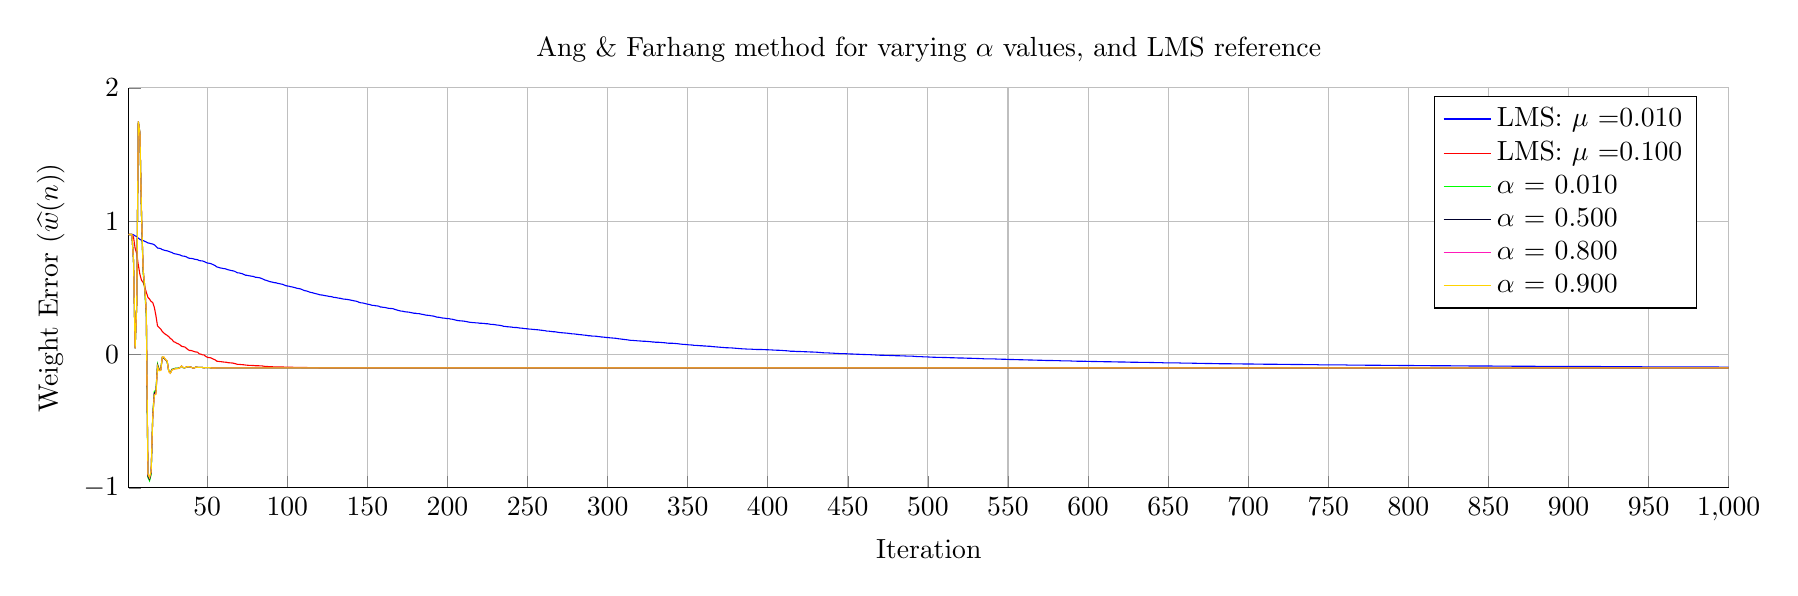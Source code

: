 % This file was created by matlab2tikz v0.4.7 (commit d4c8764c3916fd1d124533205db34e93e01e5518) running on MATLAB 8.3.
% Copyright (c) 2008--2014, Nico Schlömer <nico.schloemer@gmail.com>
% All rights reserved.
% Minimal pgfplots version: 1.3
% 
% The latest updates can be retrieved from
%   http://www.mathworks.com/matlabcentral/fileexchange/22022-matlab2tikz
% where you can also make suggestions and rate matlab2tikz.
% 
%
% defining custom colors
\definecolor{mycolor1}{rgb}{0.0,0.0,0.172}%
\definecolor{mycolor2}{rgb}{1.0,0.103,0.724}%
\definecolor{mycolor3}{rgb}{1.0,0.828,0.0}%
%
\begin{tikzpicture}

\begin{axis}[%
width=8in,
height=2in,
scale only axis,
xmin=1,
xmax=1000,
xlabel={Iteration},
xmajorgrids,
ymin=-1,
ymax=2,
ylabel={Weight Error ($\widehat{w}(n)$)},
ymajorgrids,
title={Ang \& Farhang method for varying $\alpha$ values, and LMS reference},
axis x line*=bottom,
axis y line*=left,
legend style={draw=black,fill=white,legend cell align=left}
]
\addplot [color=blue,solid]
  table[row sep=crcr]{1	0.9\\
2	0.9\\
3	0.9\\
4	0.898\\
5	0.89\\
6	0.885\\
7	0.873\\
8	0.864\\
9	0.857\\
10	0.855\\
11	0.849\\
12	0.844\\
13	0.837\\
14	0.835\\
15	0.831\\
16	0.829\\
17	0.823\\
18	0.812\\
19	0.799\\
20	0.797\\
21	0.794\\
22	0.787\\
23	0.783\\
24	0.78\\
25	0.778\\
26	0.774\\
27	0.769\\
28	0.765\\
29	0.758\\
30	0.755\\
31	0.753\\
32	0.75\\
33	0.747\\
34	0.741\\
35	0.738\\
36	0.737\\
37	0.733\\
38	0.725\\
39	0.722\\
40	0.721\\
41	0.719\\
42	0.715\\
43	0.713\\
44	0.711\\
45	0.705\\
46	0.703\\
47	0.702\\
48	0.698\\
49	0.692\\
50	0.687\\
51	0.685\\
52	0.683\\
53	0.678\\
54	0.673\\
55	0.667\\
56	0.657\\
57	0.654\\
58	0.65\\
59	0.648\\
60	0.645\\
61	0.644\\
62	0.64\\
63	0.636\\
64	0.633\\
65	0.63\\
66	0.628\\
67	0.625\\
68	0.619\\
69	0.612\\
70	0.612\\
71	0.609\\
72	0.606\\
73	0.6\\
74	0.595\\
75	0.594\\
76	0.591\\
77	0.589\\
78	0.587\\
79	0.585\\
80	0.58\\
81	0.579\\
82	0.577\\
83	0.575\\
84	0.57\\
85	0.565\\
86	0.559\\
87	0.556\\
88	0.552\\
89	0.547\\
90	0.545\\
91	0.542\\
92	0.539\\
93	0.538\\
94	0.534\\
95	0.532\\
96	0.529\\
97	0.527\\
98	0.522\\
99	0.517\\
100	0.514\\
101	0.513\\
102	0.509\\
103	0.507\\
104	0.504\\
105	0.501\\
106	0.497\\
107	0.495\\
108	0.493\\
109	0.489\\
110	0.483\\
111	0.479\\
112	0.477\\
113	0.473\\
114	0.468\\
115	0.465\\
116	0.463\\
117	0.459\\
118	0.456\\
119	0.453\\
120	0.449\\
121	0.447\\
122	0.446\\
123	0.443\\
124	0.441\\
125	0.439\\
126	0.436\\
127	0.435\\
128	0.433\\
129	0.429\\
130	0.428\\
131	0.426\\
132	0.423\\
133	0.422\\
134	0.419\\
135	0.416\\
136	0.415\\
137	0.414\\
138	0.412\\
139	0.41\\
140	0.407\\
141	0.405\\
142	0.402\\
143	0.4\\
144	0.396\\
145	0.391\\
146	0.388\\
147	0.387\\
148	0.384\\
149	0.381\\
150	0.378\\
151	0.376\\
152	0.373\\
153	0.369\\
154	0.369\\
155	0.366\\
156	0.365\\
157	0.363\\
158	0.357\\
159	0.356\\
160	0.354\\
161	0.353\\
162	0.35\\
163	0.347\\
164	0.346\\
165	0.345\\
166	0.344\\
167	0.339\\
168	0.336\\
169	0.332\\
170	0.329\\
171	0.326\\
172	0.325\\
173	0.322\\
174	0.32\\
175	0.319\\
176	0.318\\
177	0.315\\
178	0.313\\
179	0.31\\
180	0.31\\
181	0.307\\
182	0.307\\
183	0.305\\
184	0.302\\
185	0.3\\
186	0.297\\
187	0.295\\
188	0.294\\
189	0.293\\
190	0.29\\
191	0.289\\
192	0.286\\
193	0.282\\
194	0.28\\
195	0.279\\
196	0.276\\
197	0.274\\
198	0.273\\
199	0.271\\
200	0.269\\
201	0.269\\
202	0.266\\
203	0.265\\
204	0.262\\
205	0.259\\
206	0.256\\
207	0.254\\
208	0.253\\
209	0.252\\
210	0.251\\
211	0.249\\
212	0.247\\
213	0.244\\
214	0.242\\
215	0.241\\
216	0.239\\
217	0.239\\
218	0.237\\
219	0.237\\
220	0.235\\
221	0.235\\
222	0.234\\
223	0.233\\
224	0.231\\
225	0.231\\
226	0.229\\
227	0.226\\
228	0.226\\
229	0.225\\
230	0.223\\
231	0.221\\
232	0.22\\
233	0.218\\
234	0.216\\
235	0.212\\
236	0.211\\
237	0.209\\
238	0.208\\
239	0.207\\
240	0.206\\
241	0.204\\
242	0.203\\
243	0.203\\
244	0.201\\
245	0.199\\
246	0.198\\
247	0.197\\
248	0.195\\
249	0.194\\
250	0.193\\
251	0.191\\
252	0.191\\
253	0.189\\
254	0.188\\
255	0.187\\
256	0.186\\
257	0.185\\
258	0.183\\
259	0.182\\
260	0.18\\
261	0.179\\
262	0.176\\
263	0.176\\
264	0.174\\
265	0.173\\
266	0.171\\
267	0.171\\
268	0.169\\
269	0.167\\
270	0.165\\
271	0.164\\
272	0.163\\
273	0.162\\
274	0.161\\
275	0.16\\
276	0.158\\
277	0.157\\
278	0.155\\
279	0.155\\
280	0.153\\
281	0.152\\
282	0.15\\
283	0.149\\
284	0.148\\
285	0.146\\
286	0.145\\
287	0.144\\
288	0.141\\
289	0.141\\
290	0.139\\
291	0.138\\
292	0.138\\
293	0.137\\
294	0.135\\
295	0.134\\
296	0.132\\
297	0.131\\
298	0.13\\
299	0.128\\
300	0.128\\
301	0.126\\
302	0.125\\
303	0.124\\
304	0.123\\
305	0.122\\
306	0.12\\
307	0.118\\
308	0.117\\
309	0.115\\
310	0.114\\
311	0.112\\
312	0.111\\
313	0.109\\
314	0.107\\
315	0.106\\
316	0.106\\
317	0.104\\
318	0.104\\
319	0.102\\
320	0.102\\
321	0.101\\
322	0.1\\
323	0.1\\
324	0.099\\
325	0.098\\
326	0.097\\
327	0.096\\
328	0.094\\
329	0.094\\
330	0.092\\
331	0.092\\
332	0.092\\
333	0.091\\
334	0.09\\
335	0.089\\
336	0.088\\
337	0.086\\
338	0.085\\
339	0.085\\
340	0.085\\
341	0.084\\
342	0.083\\
343	0.082\\
344	0.081\\
345	0.079\\
346	0.078\\
347	0.076\\
348	0.076\\
349	0.075\\
350	0.074\\
351	0.072\\
352	0.072\\
353	0.071\\
354	0.069\\
355	0.069\\
356	0.068\\
357	0.067\\
358	0.066\\
359	0.066\\
360	0.064\\
361	0.064\\
362	0.063\\
363	0.062\\
364	0.062\\
365	0.06\\
366	0.059\\
367	0.058\\
368	0.057\\
369	0.056\\
370	0.055\\
371	0.054\\
372	0.053\\
373	0.052\\
374	0.051\\
375	0.051\\
376	0.05\\
377	0.05\\
378	0.049\\
379	0.048\\
380	0.047\\
381	0.046\\
382	0.045\\
383	0.044\\
384	0.043\\
385	0.043\\
386	0.042\\
387	0.041\\
388	0.041\\
389	0.041\\
390	0.04\\
391	0.039\\
392	0.039\\
393	0.038\\
394	0.038\\
395	0.038\\
396	0.038\\
397	0.037\\
398	0.037\\
399	0.036\\
400	0.036\\
401	0.035\\
402	0.035\\
403	0.034\\
404	0.033\\
405	0.033\\
406	0.032\\
407	0.032\\
408	0.031\\
409	0.031\\
410	0.029\\
411	0.029\\
412	0.028\\
413	0.027\\
414	0.025\\
415	0.025\\
416	0.025\\
417	0.024\\
418	0.023\\
419	0.023\\
420	0.023\\
421	0.022\\
422	0.022\\
423	0.021\\
424	0.021\\
425	0.02\\
426	0.02\\
427	0.019\\
428	0.019\\
429	0.018\\
430	0.018\\
431	0.017\\
432	0.016\\
433	0.015\\
434	0.014\\
435	0.013\\
436	0.013\\
437	0.013\\
438	0.012\\
439	0.011\\
440	0.011\\
441	0.01\\
442	0.009\\
443	0.009\\
444	0.008\\
445	0.007\\
446	0.007\\
447	0.007\\
448	0.007\\
449	0.006\\
450	0.005\\
451	0.005\\
452	0.004\\
453	0.004\\
454	0.003\\
455	0.003\\
456	0.002\\
457	0.002\\
458	0.001\\
459	0.001\\
460	0.0\\
461	-0.0\\
462	-0.001\\
463	-0.001\\
464	-0.001\\
465	-0.002\\
466	-0.003\\
467	-0.003\\
468	-0.004\\
469	-0.004\\
470	-0.005\\
471	-0.005\\
472	-0.005\\
473	-0.006\\
474	-0.006\\
475	-0.006\\
476	-0.007\\
477	-0.007\\
478	-0.007\\
479	-0.008\\
480	-0.009\\
481	-0.009\\
482	-0.009\\
483	-0.01\\
484	-0.01\\
485	-0.01\\
486	-0.011\\
487	-0.012\\
488	-0.012\\
489	-0.012\\
490	-0.012\\
491	-0.013\\
492	-0.014\\
493	-0.015\\
494	-0.016\\
495	-0.016\\
496	-0.016\\
497	-0.017\\
498	-0.017\\
499	-0.018\\
500	-0.018\\
501	-0.019\\
502	-0.019\\
503	-0.02\\
504	-0.02\\
505	-0.021\\
506	-0.021\\
507	-0.021\\
508	-0.021\\
509	-0.022\\
510	-0.022\\
511	-0.022\\
512	-0.023\\
513	-0.023\\
514	-0.024\\
515	-0.024\\
516	-0.024\\
517	-0.025\\
518	-0.025\\
519	-0.026\\
520	-0.026\\
521	-0.026\\
522	-0.026\\
523	-0.027\\
524	-0.027\\
525	-0.028\\
526	-0.028\\
527	-0.028\\
528	-0.029\\
529	-0.029\\
530	-0.029\\
531	-0.03\\
532	-0.03\\
533	-0.031\\
534	-0.031\\
535	-0.032\\
536	-0.032\\
537	-0.032\\
538	-0.032\\
539	-0.032\\
540	-0.033\\
541	-0.033\\
542	-0.033\\
543	-0.034\\
544	-0.034\\
545	-0.034\\
546	-0.035\\
547	-0.035\\
548	-0.035\\
549	-0.036\\
550	-0.036\\
551	-0.037\\
552	-0.037\\
553	-0.037\\
554	-0.038\\
555	-0.038\\
556	-0.038\\
557	-0.039\\
558	-0.039\\
559	-0.039\\
560	-0.04\\
561	-0.04\\
562	-0.04\\
563	-0.041\\
564	-0.041\\
565	-0.041\\
566	-0.042\\
567	-0.042\\
568	-0.042\\
569	-0.043\\
570	-0.043\\
571	-0.043\\
572	-0.044\\
573	-0.044\\
574	-0.045\\
575	-0.045\\
576	-0.045\\
577	-0.045\\
578	-0.045\\
579	-0.046\\
580	-0.046\\
581	-0.046\\
582	-0.046\\
583	-0.047\\
584	-0.047\\
585	-0.047\\
586	-0.048\\
587	-0.048\\
588	-0.048\\
589	-0.048\\
590	-0.049\\
591	-0.049\\
592	-0.049\\
593	-0.05\\
594	-0.05\\
595	-0.05\\
596	-0.05\\
597	-0.051\\
598	-0.05\\
599	-0.051\\
600	-0.051\\
601	-0.051\\
602	-0.052\\
603	-0.052\\
604	-0.052\\
605	-0.052\\
606	-0.053\\
607	-0.053\\
608	-0.053\\
609	-0.053\\
610	-0.054\\
611	-0.054\\
612	-0.054\\
613	-0.054\\
614	-0.054\\
615	-0.055\\
616	-0.055\\
617	-0.055\\
618	-0.055\\
619	-0.056\\
620	-0.056\\
621	-0.056\\
622	-0.056\\
623	-0.056\\
624	-0.057\\
625	-0.057\\
626	-0.057\\
627	-0.058\\
628	-0.058\\
629	-0.058\\
630	-0.058\\
631	-0.058\\
632	-0.059\\
633	-0.059\\
634	-0.059\\
635	-0.059\\
636	-0.059\\
637	-0.059\\
638	-0.059\\
639	-0.06\\
640	-0.06\\
641	-0.06\\
642	-0.061\\
643	-0.061\\
644	-0.061\\
645	-0.061\\
646	-0.061\\
647	-0.062\\
648	-0.062\\
649	-0.062\\
650	-0.062\\
651	-0.062\\
652	-0.062\\
653	-0.063\\
654	-0.063\\
655	-0.063\\
656	-0.063\\
657	-0.063\\
658	-0.064\\
659	-0.064\\
660	-0.064\\
661	-0.064\\
662	-0.064\\
663	-0.064\\
664	-0.064\\
665	-0.065\\
666	-0.065\\
667	-0.065\\
668	-0.066\\
669	-0.066\\
670	-0.066\\
671	-0.066\\
672	-0.066\\
673	-0.067\\
674	-0.067\\
675	-0.067\\
676	-0.067\\
677	-0.067\\
678	-0.068\\
679	-0.068\\
680	-0.068\\
681	-0.068\\
682	-0.069\\
683	-0.069\\
684	-0.069\\
685	-0.069\\
686	-0.069\\
687	-0.069\\
688	-0.069\\
689	-0.069\\
690	-0.07\\
691	-0.07\\
692	-0.07\\
693	-0.07\\
694	-0.07\\
695	-0.07\\
696	-0.07\\
697	-0.071\\
698	-0.071\\
699	-0.071\\
700	-0.071\\
701	-0.071\\
702	-0.071\\
703	-0.071\\
704	-0.072\\
705	-0.072\\
706	-0.072\\
707	-0.072\\
708	-0.072\\
709	-0.072\\
710	-0.073\\
711	-0.073\\
712	-0.073\\
713	-0.073\\
714	-0.073\\
715	-0.073\\
716	-0.073\\
717	-0.073\\
718	-0.073\\
719	-0.074\\
720	-0.074\\
721	-0.074\\
722	-0.074\\
723	-0.074\\
724	-0.074\\
725	-0.074\\
726	-0.074\\
727	-0.075\\
728	-0.075\\
729	-0.075\\
730	-0.075\\
731	-0.075\\
732	-0.075\\
733	-0.075\\
734	-0.075\\
735	-0.076\\
736	-0.076\\
737	-0.076\\
738	-0.076\\
739	-0.076\\
740	-0.076\\
741	-0.076\\
742	-0.076\\
743	-0.076\\
744	-0.077\\
745	-0.077\\
746	-0.077\\
747	-0.077\\
748	-0.077\\
749	-0.077\\
750	-0.077\\
751	-0.077\\
752	-0.077\\
753	-0.078\\
754	-0.078\\
755	-0.078\\
756	-0.078\\
757	-0.078\\
758	-0.078\\
759	-0.078\\
760	-0.078\\
761	-0.078\\
762	-0.079\\
763	-0.079\\
764	-0.079\\
765	-0.079\\
766	-0.079\\
767	-0.079\\
768	-0.079\\
769	-0.079\\
770	-0.079\\
771	-0.079\\
772	-0.079\\
773	-0.08\\
774	-0.08\\
775	-0.08\\
776	-0.08\\
777	-0.08\\
778	-0.08\\
779	-0.08\\
780	-0.08\\
781	-0.08\\
782	-0.08\\
783	-0.081\\
784	-0.081\\
785	-0.081\\
786	-0.081\\
787	-0.081\\
788	-0.081\\
789	-0.081\\
790	-0.081\\
791	-0.081\\
792	-0.081\\
793	-0.081\\
794	-0.082\\
795	-0.082\\
796	-0.082\\
797	-0.082\\
798	-0.082\\
799	-0.082\\
800	-0.082\\
801	-0.082\\
802	-0.082\\
803	-0.082\\
804	-0.083\\
805	-0.083\\
806	-0.083\\
807	-0.083\\
808	-0.083\\
809	-0.083\\
810	-0.083\\
811	-0.083\\
812	-0.083\\
813	-0.083\\
814	-0.084\\
815	-0.084\\
816	-0.084\\
817	-0.084\\
818	-0.084\\
819	-0.084\\
820	-0.084\\
821	-0.084\\
822	-0.084\\
823	-0.084\\
824	-0.084\\
825	-0.084\\
826	-0.084\\
827	-0.085\\
828	-0.085\\
829	-0.085\\
830	-0.085\\
831	-0.085\\
832	-0.085\\
833	-0.085\\
834	-0.085\\
835	-0.085\\
836	-0.085\\
837	-0.085\\
838	-0.086\\
839	-0.086\\
840	-0.086\\
841	-0.086\\
842	-0.086\\
843	-0.086\\
844	-0.086\\
845	-0.086\\
846	-0.086\\
847	-0.086\\
848	-0.086\\
849	-0.086\\
850	-0.086\\
851	-0.086\\
852	-0.086\\
853	-0.087\\
854	-0.087\\
855	-0.087\\
856	-0.087\\
857	-0.087\\
858	-0.087\\
859	-0.087\\
860	-0.087\\
861	-0.087\\
862	-0.087\\
863	-0.087\\
864	-0.087\\
865	-0.088\\
866	-0.088\\
867	-0.088\\
868	-0.088\\
869	-0.088\\
870	-0.088\\
871	-0.088\\
872	-0.088\\
873	-0.088\\
874	-0.088\\
875	-0.088\\
876	-0.088\\
877	-0.088\\
878	-0.088\\
879	-0.088\\
880	-0.089\\
881	-0.089\\
882	-0.089\\
883	-0.089\\
884	-0.089\\
885	-0.089\\
886	-0.089\\
887	-0.089\\
888	-0.089\\
889	-0.089\\
890	-0.089\\
891	-0.089\\
892	-0.089\\
893	-0.089\\
894	-0.089\\
895	-0.089\\
896	-0.089\\
897	-0.089\\
898	-0.089\\
899	-0.089\\
900	-0.09\\
901	-0.09\\
902	-0.09\\
903	-0.09\\
904	-0.09\\
905	-0.09\\
906	-0.09\\
907	-0.09\\
908	-0.09\\
909	-0.09\\
910	-0.09\\
911	-0.09\\
912	-0.09\\
913	-0.09\\
914	-0.09\\
915	-0.09\\
916	-0.09\\
917	-0.09\\
918	-0.09\\
919	-0.09\\
920	-0.09\\
921	-0.091\\
922	-0.091\\
923	-0.091\\
924	-0.091\\
925	-0.091\\
926	-0.091\\
927	-0.091\\
928	-0.091\\
929	-0.091\\
930	-0.091\\
931	-0.091\\
932	-0.091\\
933	-0.091\\
934	-0.091\\
935	-0.091\\
936	-0.091\\
937	-0.091\\
938	-0.091\\
939	-0.091\\
940	-0.091\\
941	-0.091\\
942	-0.091\\
943	-0.091\\
944	-0.091\\
945	-0.091\\
946	-0.092\\
947	-0.092\\
948	-0.092\\
949	-0.092\\
950	-0.092\\
951	-0.092\\
952	-0.092\\
953	-0.092\\
954	-0.092\\
955	-0.092\\
956	-0.092\\
957	-0.092\\
958	-0.092\\
959	-0.092\\
960	-0.092\\
961	-0.092\\
962	-0.092\\
963	-0.092\\
964	-0.092\\
965	-0.092\\
966	-0.092\\
967	-0.092\\
968	-0.093\\
969	-0.093\\
970	-0.093\\
971	-0.093\\
972	-0.093\\
973	-0.093\\
974	-0.093\\
975	-0.093\\
976	-0.093\\
977	-0.093\\
978	-0.093\\
979	-0.093\\
980	-0.093\\
981	-0.093\\
982	-0.093\\
983	-0.093\\
984	-0.093\\
985	-0.093\\
986	-0.093\\
987	-0.093\\
988	-0.093\\
989	-0.093\\
990	-0.093\\
991	-0.093\\
992	-0.093\\
993	-0.093\\
994	-0.094\\
995	-0.094\\
996	-0.094\\
997	-0.094\\
998	-0.094\\
999	-0.094\\
1000	-0.094\\
1001	-0.094\\
};
\addlegendentry{$\text{LMS: }\mu\text{ =0.010}$};

\addplot [color=red,solid]
  table[row sep=crcr]{1	0.9\\
2	0.9\\
3	0.9\\
4	0.881\\
5	0.797\\
6	0.757\\
7	0.672\\
8	0.601\\
9	0.557\\
10	0.542\\
11	0.505\\
12	0.467\\
13	0.429\\
14	0.416\\
15	0.398\\
16	0.39\\
17	0.354\\
18	0.291\\
19	0.214\\
20	0.203\\
21	0.191\\
22	0.172\\
23	0.161\\
24	0.151\\
25	0.144\\
26	0.134\\
27	0.121\\
28	0.113\\
29	0.097\\
30	0.092\\
31	0.085\\
32	0.08\\
33	0.073\\
34	0.062\\
35	0.059\\
36	0.057\\
37	0.047\\
38	0.037\\
39	0.03\\
40	0.03\\
41	0.026\\
42	0.022\\
43	0.019\\
44	0.018\\
45	0.005\\
46	0.003\\
47	-0.002\\
48	-0.003\\
49	-0.013\\
50	-0.02\\
51	-0.023\\
52	-0.024\\
53	-0.029\\
54	-0.035\\
55	-0.04\\
56	-0.05\\
57	-0.051\\
58	-0.053\\
59	-0.054\\
60	-0.056\\
61	-0.057\\
62	-0.058\\
63	-0.061\\
64	-0.062\\
65	-0.063\\
66	-0.064\\
67	-0.067\\
68	-0.07\\
69	-0.074\\
70	-0.074\\
71	-0.075\\
72	-0.076\\
73	-0.077\\
74	-0.079\\
75	-0.08\\
76	-0.081\\
77	-0.081\\
78	-0.082\\
79	-0.082\\
80	-0.084\\
81	-0.084\\
82	-0.084\\
83	-0.085\\
84	-0.085\\
85	-0.087\\
86	-0.089\\
87	-0.09\\
88	-0.09\\
89	-0.091\\
90	-0.091\\
91	-0.092\\
92	-0.092\\
93	-0.092\\
94	-0.093\\
95	-0.093\\
96	-0.093\\
97	-0.093\\
98	-0.094\\
99	-0.094\\
100	-0.095\\
101	-0.095\\
102	-0.095\\
103	-0.095\\
104	-0.096\\
105	-0.096\\
106	-0.096\\
107	-0.096\\
108	-0.096\\
109	-0.097\\
110	-0.097\\
111	-0.097\\
112	-0.097\\
113	-0.098\\
114	-0.098\\
115	-0.098\\
116	-0.098\\
117	-0.098\\
118	-0.098\\
119	-0.098\\
120	-0.099\\
121	-0.099\\
122	-0.099\\
123	-0.099\\
124	-0.099\\
125	-0.099\\
126	-0.099\\
127	-0.099\\
128	-0.099\\
129	-0.099\\
130	-0.099\\
131	-0.099\\
132	-0.099\\
133	-0.099\\
134	-0.099\\
135	-0.099\\
136	-0.099\\
137	-0.099\\
138	-0.099\\
139	-0.099\\
140	-0.099\\
141	-0.099\\
142	-0.099\\
143	-0.099\\
144	-0.099\\
145	-0.1\\
146	-0.1\\
147	-0.1\\
148	-0.1\\
149	-0.1\\
150	-0.1\\
151	-0.1\\
152	-0.1\\
153	-0.1\\
154	-0.1\\
155	-0.1\\
156	-0.1\\
157	-0.1\\
158	-0.1\\
159	-0.1\\
160	-0.1\\
161	-0.1\\
162	-0.1\\
163	-0.1\\
164	-0.1\\
165	-0.1\\
166	-0.1\\
167	-0.1\\
168	-0.1\\
169	-0.1\\
170	-0.1\\
171	-0.1\\
172	-0.1\\
173	-0.1\\
174	-0.1\\
175	-0.1\\
176	-0.1\\
177	-0.1\\
178	-0.1\\
179	-0.1\\
180	-0.1\\
181	-0.1\\
182	-0.1\\
183	-0.1\\
184	-0.1\\
185	-0.1\\
186	-0.1\\
187	-0.1\\
188	-0.1\\
189	-0.1\\
190	-0.1\\
191	-0.1\\
192	-0.1\\
193	-0.1\\
194	-0.1\\
195	-0.1\\
196	-0.1\\
197	-0.1\\
198	-0.1\\
199	-0.1\\
200	-0.1\\
201	-0.1\\
202	-0.1\\
203	-0.1\\
204	-0.1\\
205	-0.1\\
206	-0.1\\
207	-0.1\\
208	-0.1\\
209	-0.1\\
210	-0.1\\
211	-0.1\\
212	-0.1\\
213	-0.1\\
214	-0.1\\
215	-0.1\\
216	-0.1\\
217	-0.1\\
218	-0.1\\
219	-0.1\\
220	-0.1\\
221	-0.1\\
222	-0.1\\
223	-0.1\\
224	-0.1\\
225	-0.1\\
226	-0.1\\
227	-0.1\\
228	-0.1\\
229	-0.1\\
230	-0.1\\
231	-0.1\\
232	-0.1\\
233	-0.1\\
234	-0.1\\
235	-0.1\\
236	-0.1\\
237	-0.1\\
238	-0.1\\
239	-0.1\\
240	-0.1\\
241	-0.1\\
242	-0.1\\
243	-0.1\\
244	-0.1\\
245	-0.1\\
246	-0.1\\
247	-0.1\\
248	-0.1\\
249	-0.1\\
250	-0.1\\
251	-0.1\\
252	-0.1\\
253	-0.1\\
254	-0.1\\
255	-0.1\\
256	-0.1\\
257	-0.1\\
258	-0.1\\
259	-0.1\\
260	-0.1\\
261	-0.1\\
262	-0.1\\
263	-0.1\\
264	-0.1\\
265	-0.1\\
266	-0.1\\
267	-0.1\\
268	-0.1\\
269	-0.1\\
270	-0.1\\
271	-0.1\\
272	-0.1\\
273	-0.1\\
274	-0.1\\
275	-0.1\\
276	-0.1\\
277	-0.1\\
278	-0.1\\
279	-0.1\\
280	-0.1\\
281	-0.1\\
282	-0.1\\
283	-0.1\\
284	-0.1\\
285	-0.1\\
286	-0.1\\
287	-0.1\\
288	-0.1\\
289	-0.1\\
290	-0.1\\
291	-0.1\\
292	-0.1\\
293	-0.1\\
294	-0.1\\
295	-0.1\\
296	-0.1\\
297	-0.1\\
298	-0.1\\
299	-0.1\\
300	-0.1\\
301	-0.1\\
302	-0.1\\
303	-0.1\\
304	-0.1\\
305	-0.1\\
306	-0.1\\
307	-0.1\\
308	-0.1\\
309	-0.1\\
310	-0.1\\
311	-0.1\\
312	-0.1\\
313	-0.1\\
314	-0.1\\
315	-0.1\\
316	-0.1\\
317	-0.1\\
318	-0.1\\
319	-0.1\\
320	-0.1\\
321	-0.1\\
322	-0.1\\
323	-0.1\\
324	-0.1\\
325	-0.1\\
326	-0.1\\
327	-0.1\\
328	-0.1\\
329	-0.1\\
330	-0.1\\
331	-0.1\\
332	-0.1\\
333	-0.1\\
334	-0.1\\
335	-0.1\\
336	-0.1\\
337	-0.1\\
338	-0.1\\
339	-0.1\\
340	-0.1\\
341	-0.1\\
342	-0.1\\
343	-0.1\\
344	-0.1\\
345	-0.1\\
346	-0.1\\
347	-0.1\\
348	-0.1\\
349	-0.1\\
350	-0.1\\
351	-0.1\\
352	-0.1\\
353	-0.1\\
354	-0.1\\
355	-0.1\\
356	-0.1\\
357	-0.1\\
358	-0.1\\
359	-0.1\\
360	-0.1\\
361	-0.1\\
362	-0.1\\
363	-0.1\\
364	-0.1\\
365	-0.1\\
366	-0.1\\
367	-0.1\\
368	-0.1\\
369	-0.1\\
370	-0.1\\
371	-0.1\\
372	-0.1\\
373	-0.1\\
374	-0.1\\
375	-0.1\\
376	-0.1\\
377	-0.1\\
378	-0.1\\
379	-0.1\\
380	-0.1\\
381	-0.1\\
382	-0.1\\
383	-0.1\\
384	-0.1\\
385	-0.1\\
386	-0.1\\
387	-0.1\\
388	-0.1\\
389	-0.1\\
390	-0.1\\
391	-0.1\\
392	-0.1\\
393	-0.1\\
394	-0.1\\
395	-0.1\\
396	-0.1\\
397	-0.1\\
398	-0.1\\
399	-0.1\\
400	-0.1\\
401	-0.1\\
402	-0.1\\
403	-0.1\\
404	-0.1\\
405	-0.1\\
406	-0.1\\
407	-0.1\\
408	-0.1\\
409	-0.1\\
410	-0.1\\
411	-0.1\\
412	-0.1\\
413	-0.1\\
414	-0.1\\
415	-0.1\\
416	-0.1\\
417	-0.1\\
418	-0.1\\
419	-0.1\\
420	-0.1\\
421	-0.1\\
422	-0.1\\
423	-0.1\\
424	-0.1\\
425	-0.1\\
426	-0.1\\
427	-0.1\\
428	-0.1\\
429	-0.1\\
430	-0.1\\
431	-0.1\\
432	-0.1\\
433	-0.1\\
434	-0.1\\
435	-0.1\\
436	-0.1\\
437	-0.1\\
438	-0.1\\
439	-0.1\\
440	-0.1\\
441	-0.1\\
442	-0.1\\
443	-0.1\\
444	-0.1\\
445	-0.1\\
446	-0.1\\
447	-0.1\\
448	-0.1\\
449	-0.1\\
450	-0.1\\
451	-0.1\\
452	-0.1\\
453	-0.1\\
454	-0.1\\
455	-0.1\\
456	-0.1\\
457	-0.1\\
458	-0.1\\
459	-0.1\\
460	-0.1\\
461	-0.1\\
462	-0.1\\
463	-0.1\\
464	-0.1\\
465	-0.1\\
466	-0.1\\
467	-0.1\\
468	-0.1\\
469	-0.1\\
470	-0.1\\
471	-0.1\\
472	-0.1\\
473	-0.1\\
474	-0.1\\
475	-0.1\\
476	-0.1\\
477	-0.1\\
478	-0.1\\
479	-0.1\\
480	-0.1\\
481	-0.1\\
482	-0.1\\
483	-0.1\\
484	-0.1\\
485	-0.1\\
486	-0.1\\
487	-0.1\\
488	-0.1\\
489	-0.1\\
490	-0.1\\
491	-0.1\\
492	-0.1\\
493	-0.1\\
494	-0.1\\
495	-0.1\\
496	-0.1\\
497	-0.1\\
498	-0.1\\
499	-0.1\\
500	-0.1\\
501	-0.1\\
502	-0.1\\
503	-0.1\\
504	-0.1\\
505	-0.1\\
506	-0.1\\
507	-0.1\\
508	-0.1\\
509	-0.1\\
510	-0.1\\
511	-0.1\\
512	-0.1\\
513	-0.1\\
514	-0.1\\
515	-0.1\\
516	-0.1\\
517	-0.1\\
518	-0.1\\
519	-0.1\\
520	-0.1\\
521	-0.1\\
522	-0.1\\
523	-0.1\\
524	-0.1\\
525	-0.1\\
526	-0.1\\
527	-0.1\\
528	-0.1\\
529	-0.1\\
530	-0.1\\
531	-0.1\\
532	-0.1\\
533	-0.1\\
534	-0.1\\
535	-0.1\\
536	-0.1\\
537	-0.1\\
538	-0.1\\
539	-0.1\\
540	-0.1\\
541	-0.1\\
542	-0.1\\
543	-0.1\\
544	-0.1\\
545	-0.1\\
546	-0.1\\
547	-0.1\\
548	-0.1\\
549	-0.1\\
550	-0.1\\
551	-0.1\\
552	-0.1\\
553	-0.1\\
554	-0.1\\
555	-0.1\\
556	-0.1\\
557	-0.1\\
558	-0.1\\
559	-0.1\\
560	-0.1\\
561	-0.1\\
562	-0.1\\
563	-0.1\\
564	-0.1\\
565	-0.1\\
566	-0.1\\
567	-0.1\\
568	-0.1\\
569	-0.1\\
570	-0.1\\
571	-0.1\\
572	-0.1\\
573	-0.1\\
574	-0.1\\
575	-0.1\\
576	-0.1\\
577	-0.1\\
578	-0.1\\
579	-0.1\\
580	-0.1\\
581	-0.1\\
582	-0.1\\
583	-0.1\\
584	-0.1\\
585	-0.1\\
586	-0.1\\
587	-0.1\\
588	-0.1\\
589	-0.1\\
590	-0.1\\
591	-0.1\\
592	-0.1\\
593	-0.1\\
594	-0.1\\
595	-0.1\\
596	-0.1\\
597	-0.1\\
598	-0.1\\
599	-0.1\\
600	-0.1\\
601	-0.1\\
602	-0.1\\
603	-0.1\\
604	-0.1\\
605	-0.1\\
606	-0.1\\
607	-0.1\\
608	-0.1\\
609	-0.1\\
610	-0.1\\
611	-0.1\\
612	-0.1\\
613	-0.1\\
614	-0.1\\
615	-0.1\\
616	-0.1\\
617	-0.1\\
618	-0.1\\
619	-0.1\\
620	-0.1\\
621	-0.1\\
622	-0.1\\
623	-0.1\\
624	-0.1\\
625	-0.1\\
626	-0.1\\
627	-0.1\\
628	-0.1\\
629	-0.1\\
630	-0.1\\
631	-0.1\\
632	-0.1\\
633	-0.1\\
634	-0.1\\
635	-0.1\\
636	-0.1\\
637	-0.1\\
638	-0.1\\
639	-0.1\\
640	-0.1\\
641	-0.1\\
642	-0.1\\
643	-0.1\\
644	-0.1\\
645	-0.1\\
646	-0.1\\
647	-0.1\\
648	-0.1\\
649	-0.1\\
650	-0.1\\
651	-0.1\\
652	-0.1\\
653	-0.1\\
654	-0.1\\
655	-0.1\\
656	-0.1\\
657	-0.1\\
658	-0.1\\
659	-0.1\\
660	-0.1\\
661	-0.1\\
662	-0.1\\
663	-0.1\\
664	-0.1\\
665	-0.1\\
666	-0.1\\
667	-0.1\\
668	-0.1\\
669	-0.1\\
670	-0.1\\
671	-0.1\\
672	-0.1\\
673	-0.1\\
674	-0.1\\
675	-0.1\\
676	-0.1\\
677	-0.1\\
678	-0.1\\
679	-0.1\\
680	-0.1\\
681	-0.1\\
682	-0.1\\
683	-0.1\\
684	-0.1\\
685	-0.1\\
686	-0.1\\
687	-0.1\\
688	-0.1\\
689	-0.1\\
690	-0.1\\
691	-0.1\\
692	-0.1\\
693	-0.1\\
694	-0.1\\
695	-0.1\\
696	-0.1\\
697	-0.1\\
698	-0.1\\
699	-0.1\\
700	-0.1\\
701	-0.1\\
702	-0.1\\
703	-0.1\\
704	-0.1\\
705	-0.1\\
706	-0.1\\
707	-0.1\\
708	-0.1\\
709	-0.1\\
710	-0.1\\
711	-0.1\\
712	-0.1\\
713	-0.1\\
714	-0.1\\
715	-0.1\\
716	-0.1\\
717	-0.1\\
718	-0.1\\
719	-0.1\\
720	-0.1\\
721	-0.1\\
722	-0.1\\
723	-0.1\\
724	-0.1\\
725	-0.1\\
726	-0.1\\
727	-0.1\\
728	-0.1\\
729	-0.1\\
730	-0.1\\
731	-0.1\\
732	-0.1\\
733	-0.1\\
734	-0.1\\
735	-0.1\\
736	-0.1\\
737	-0.1\\
738	-0.1\\
739	-0.1\\
740	-0.1\\
741	-0.1\\
742	-0.1\\
743	-0.1\\
744	-0.1\\
745	-0.1\\
746	-0.1\\
747	-0.1\\
748	-0.1\\
749	-0.1\\
750	-0.1\\
751	-0.1\\
752	-0.1\\
753	-0.1\\
754	-0.1\\
755	-0.1\\
756	-0.1\\
757	-0.1\\
758	-0.1\\
759	-0.1\\
760	-0.1\\
761	-0.1\\
762	-0.1\\
763	-0.1\\
764	-0.1\\
765	-0.1\\
766	-0.1\\
767	-0.1\\
768	-0.1\\
769	-0.1\\
770	-0.1\\
771	-0.1\\
772	-0.1\\
773	-0.1\\
774	-0.1\\
775	-0.1\\
776	-0.1\\
777	-0.1\\
778	-0.1\\
779	-0.1\\
780	-0.1\\
781	-0.1\\
782	-0.1\\
783	-0.1\\
784	-0.1\\
785	-0.1\\
786	-0.1\\
787	-0.1\\
788	-0.1\\
789	-0.1\\
790	-0.1\\
791	-0.1\\
792	-0.1\\
793	-0.1\\
794	-0.1\\
795	-0.1\\
796	-0.1\\
797	-0.1\\
798	-0.1\\
799	-0.1\\
800	-0.1\\
801	-0.1\\
802	-0.1\\
803	-0.1\\
804	-0.1\\
805	-0.1\\
806	-0.1\\
807	-0.1\\
808	-0.1\\
809	-0.1\\
810	-0.1\\
811	-0.1\\
812	-0.1\\
813	-0.1\\
814	-0.1\\
815	-0.1\\
816	-0.1\\
817	-0.1\\
818	-0.1\\
819	-0.1\\
820	-0.1\\
821	-0.1\\
822	-0.1\\
823	-0.1\\
824	-0.1\\
825	-0.1\\
826	-0.1\\
827	-0.1\\
828	-0.1\\
829	-0.1\\
830	-0.1\\
831	-0.1\\
832	-0.1\\
833	-0.1\\
834	-0.1\\
835	-0.1\\
836	-0.1\\
837	-0.1\\
838	-0.1\\
839	-0.1\\
840	-0.1\\
841	-0.1\\
842	-0.1\\
843	-0.1\\
844	-0.1\\
845	-0.1\\
846	-0.1\\
847	-0.1\\
848	-0.1\\
849	-0.1\\
850	-0.1\\
851	-0.1\\
852	-0.1\\
853	-0.1\\
854	-0.1\\
855	-0.1\\
856	-0.1\\
857	-0.1\\
858	-0.1\\
859	-0.1\\
860	-0.1\\
861	-0.1\\
862	-0.1\\
863	-0.1\\
864	-0.1\\
865	-0.1\\
866	-0.1\\
867	-0.1\\
868	-0.1\\
869	-0.1\\
870	-0.1\\
871	-0.1\\
872	-0.1\\
873	-0.1\\
874	-0.1\\
875	-0.1\\
876	-0.1\\
877	-0.1\\
878	-0.1\\
879	-0.1\\
880	-0.1\\
881	-0.1\\
882	-0.1\\
883	-0.1\\
884	-0.1\\
885	-0.1\\
886	-0.1\\
887	-0.1\\
888	-0.1\\
889	-0.1\\
890	-0.1\\
891	-0.1\\
892	-0.1\\
893	-0.1\\
894	-0.1\\
895	-0.1\\
896	-0.1\\
897	-0.1\\
898	-0.1\\
899	-0.1\\
900	-0.1\\
901	-0.1\\
902	-0.1\\
903	-0.1\\
904	-0.1\\
905	-0.1\\
906	-0.1\\
907	-0.1\\
908	-0.1\\
909	-0.1\\
910	-0.1\\
911	-0.1\\
912	-0.1\\
913	-0.1\\
914	-0.1\\
915	-0.1\\
916	-0.1\\
917	-0.1\\
918	-0.1\\
919	-0.1\\
920	-0.1\\
921	-0.1\\
922	-0.1\\
923	-0.1\\
924	-0.1\\
925	-0.1\\
926	-0.1\\
927	-0.1\\
928	-0.1\\
929	-0.1\\
930	-0.1\\
931	-0.1\\
932	-0.1\\
933	-0.1\\
934	-0.1\\
935	-0.1\\
936	-0.1\\
937	-0.1\\
938	-0.1\\
939	-0.1\\
940	-0.1\\
941	-0.1\\
942	-0.1\\
943	-0.1\\
944	-0.1\\
945	-0.1\\
946	-0.1\\
947	-0.1\\
948	-0.1\\
949	-0.1\\
950	-0.1\\
951	-0.1\\
952	-0.1\\
953	-0.1\\
954	-0.1\\
955	-0.1\\
956	-0.1\\
957	-0.1\\
958	-0.1\\
959	-0.1\\
960	-0.1\\
961	-0.1\\
962	-0.1\\
963	-0.1\\
964	-0.1\\
965	-0.1\\
966	-0.1\\
967	-0.1\\
968	-0.1\\
969	-0.1\\
970	-0.1\\
971	-0.1\\
972	-0.1\\
973	-0.1\\
974	-0.1\\
975	-0.1\\
976	-0.1\\
977	-0.1\\
978	-0.1\\
979	-0.1\\
980	-0.1\\
981	-0.1\\
982	-0.1\\
983	-0.1\\
984	-0.1\\
985	-0.1\\
986	-0.1\\
987	-0.1\\
988	-0.1\\
989	-0.1\\
990	-0.1\\
991	-0.1\\
992	-0.1\\
993	-0.1\\
994	-0.1\\
995	-0.1\\
996	-0.1\\
997	-0.1\\
998	-0.1\\
999	-0.1\\
1000	-0.1\\
1001	-0.1\\
};
\addlegendentry{$\text{LMS: }\mu\text{ =0.100}$};

\addplot [color=green,solid]
  table[row sep=crcr]{1	0.9\\
2	0.9\\
3	0.9\\
4	0.706\\
5	0.046\\
6	0.369\\
7	1.748\\
8	1.66\\
9	1.038\\
10	0.612\\
11	0.488\\
12	0.283\\
13	-0.921\\
14	-0.947\\
15	-0.9\\
16	-0.455\\
17	-0.275\\
18	-0.269\\
19	-0.072\\
20	-0.112\\
21	-0.11\\
22	-0.019\\
23	-0.025\\
24	-0.04\\
25	-0.053\\
26	-0.123\\
27	-0.139\\
28	-0.11\\
29	-0.108\\
30	-0.103\\
31	-0.103\\
32	-0.102\\
33	-0.099\\
34	-0.087\\
35	-0.099\\
36	-0.099\\
37	-0.096\\
38	-0.091\\
39	-0.093\\
40	-0.095\\
41	-0.101\\
42	-0.1\\
43	-0.094\\
44	-0.096\\
45	-0.096\\
46	-0.096\\
47	-0.097\\
48	-0.099\\
49	-0.098\\
50	-0.098\\
51	-0.098\\
52	-0.099\\
53	-0.101\\
54	-0.101\\
55	-0.101\\
56	-0.1\\
57	-0.1\\
58	-0.1\\
59	-0.1\\
60	-0.1\\
61	-0.1\\
62	-0.1\\
63	-0.1\\
64	-0.1\\
65	-0.1\\
66	-0.1\\
67	-0.1\\
68	-0.1\\
69	-0.1\\
70	-0.1\\
71	-0.1\\
72	-0.1\\
73	-0.1\\
74	-0.1\\
75	-0.1\\
76	-0.1\\
77	-0.1\\
78	-0.1\\
79	-0.1\\
80	-0.1\\
81	-0.1\\
82	-0.1\\
83	-0.1\\
84	-0.1\\
85	-0.1\\
86	-0.1\\
87	-0.1\\
88	-0.1\\
89	-0.1\\
90	-0.1\\
91	-0.1\\
92	-0.1\\
93	-0.1\\
94	-0.1\\
95	-0.1\\
96	-0.1\\
97	-0.1\\
98	-0.1\\
99	-0.1\\
100	-0.1\\
101	-0.1\\
102	-0.1\\
103	-0.1\\
104	-0.1\\
105	-0.1\\
106	-0.1\\
107	-0.1\\
108	-0.1\\
109	-0.1\\
110	-0.1\\
111	-0.1\\
112	-0.1\\
113	-0.1\\
114	-0.1\\
115	-0.1\\
116	-0.1\\
117	-0.1\\
118	-0.1\\
119	-0.1\\
120	-0.1\\
121	-0.1\\
122	-0.1\\
123	-0.1\\
124	-0.1\\
125	-0.1\\
126	-0.1\\
127	-0.1\\
128	-0.1\\
129	-0.1\\
130	-0.1\\
131	-0.1\\
132	-0.1\\
133	-0.1\\
134	-0.1\\
135	-0.1\\
136	-0.1\\
137	-0.1\\
138	-0.1\\
139	-0.1\\
140	-0.1\\
141	-0.1\\
142	-0.1\\
143	-0.1\\
144	-0.1\\
145	-0.1\\
146	-0.1\\
147	-0.1\\
148	-0.1\\
149	-0.1\\
150	-0.1\\
151	-0.1\\
152	-0.1\\
153	-0.1\\
154	-0.1\\
155	-0.1\\
156	-0.1\\
157	-0.1\\
158	-0.1\\
159	-0.1\\
160	-0.1\\
161	-0.1\\
162	-0.1\\
163	-0.1\\
164	-0.1\\
165	-0.1\\
166	-0.1\\
167	-0.1\\
168	-0.1\\
169	-0.1\\
170	-0.1\\
171	-0.1\\
172	-0.1\\
173	-0.1\\
174	-0.1\\
175	-0.1\\
176	-0.1\\
177	-0.1\\
178	-0.1\\
179	-0.1\\
180	-0.1\\
181	-0.1\\
182	-0.1\\
183	-0.1\\
184	-0.1\\
185	-0.1\\
186	-0.1\\
187	-0.1\\
188	-0.1\\
189	-0.1\\
190	-0.1\\
191	-0.1\\
192	-0.1\\
193	-0.1\\
194	-0.1\\
195	-0.1\\
196	-0.1\\
197	-0.1\\
198	-0.1\\
199	-0.1\\
200	-0.1\\
201	-0.1\\
202	-0.1\\
203	-0.1\\
204	-0.1\\
205	-0.1\\
206	-0.1\\
207	-0.1\\
208	-0.1\\
209	-0.1\\
210	-0.1\\
211	-0.1\\
212	-0.1\\
213	-0.1\\
214	-0.1\\
215	-0.1\\
216	-0.1\\
217	-0.1\\
218	-0.1\\
219	-0.1\\
220	-0.1\\
221	-0.1\\
222	-0.1\\
223	-0.1\\
224	-0.1\\
225	-0.1\\
226	-0.1\\
227	-0.1\\
228	-0.1\\
229	-0.1\\
230	-0.1\\
231	-0.1\\
232	-0.1\\
233	-0.1\\
234	-0.1\\
235	-0.1\\
236	-0.1\\
237	-0.1\\
238	-0.1\\
239	-0.1\\
240	-0.1\\
241	-0.1\\
242	-0.1\\
243	-0.1\\
244	-0.1\\
245	-0.1\\
246	-0.1\\
247	-0.1\\
248	-0.1\\
249	-0.1\\
250	-0.1\\
251	-0.1\\
252	-0.1\\
253	-0.1\\
254	-0.1\\
255	-0.1\\
256	-0.1\\
257	-0.1\\
258	-0.1\\
259	-0.1\\
260	-0.1\\
261	-0.1\\
262	-0.1\\
263	-0.1\\
264	-0.1\\
265	-0.1\\
266	-0.1\\
267	-0.1\\
268	-0.1\\
269	-0.1\\
270	-0.1\\
271	-0.1\\
272	-0.1\\
273	-0.1\\
274	-0.1\\
275	-0.1\\
276	-0.1\\
277	-0.1\\
278	-0.1\\
279	-0.1\\
280	-0.1\\
281	-0.1\\
282	-0.1\\
283	-0.1\\
284	-0.1\\
285	-0.1\\
286	-0.1\\
287	-0.1\\
288	-0.1\\
289	-0.1\\
290	-0.1\\
291	-0.1\\
292	-0.1\\
293	-0.1\\
294	-0.1\\
295	-0.1\\
296	-0.1\\
297	-0.1\\
298	-0.1\\
299	-0.1\\
300	-0.1\\
301	-0.1\\
302	-0.1\\
303	-0.1\\
304	-0.1\\
305	-0.1\\
306	-0.1\\
307	-0.1\\
308	-0.1\\
309	-0.1\\
310	-0.1\\
311	-0.1\\
312	-0.1\\
313	-0.1\\
314	-0.1\\
315	-0.1\\
316	-0.1\\
317	-0.1\\
318	-0.1\\
319	-0.1\\
320	-0.1\\
321	-0.1\\
322	-0.1\\
323	-0.1\\
324	-0.1\\
325	-0.1\\
326	-0.1\\
327	-0.1\\
328	-0.1\\
329	-0.1\\
330	-0.1\\
331	-0.1\\
332	-0.1\\
333	-0.1\\
334	-0.1\\
335	-0.1\\
336	-0.1\\
337	-0.1\\
338	-0.1\\
339	-0.1\\
340	-0.1\\
341	-0.1\\
342	-0.1\\
343	-0.1\\
344	-0.1\\
345	-0.1\\
346	-0.1\\
347	-0.1\\
348	-0.1\\
349	-0.1\\
350	-0.1\\
351	-0.1\\
352	-0.1\\
353	-0.1\\
354	-0.1\\
355	-0.1\\
356	-0.1\\
357	-0.1\\
358	-0.1\\
359	-0.1\\
360	-0.1\\
361	-0.1\\
362	-0.1\\
363	-0.1\\
364	-0.1\\
365	-0.1\\
366	-0.1\\
367	-0.1\\
368	-0.1\\
369	-0.1\\
370	-0.1\\
371	-0.1\\
372	-0.1\\
373	-0.1\\
374	-0.1\\
375	-0.1\\
376	-0.1\\
377	-0.1\\
378	-0.1\\
379	-0.1\\
380	-0.1\\
381	-0.1\\
382	-0.1\\
383	-0.1\\
384	-0.1\\
385	-0.1\\
386	-0.1\\
387	-0.1\\
388	-0.1\\
389	-0.1\\
390	-0.1\\
391	-0.1\\
392	-0.1\\
393	-0.1\\
394	-0.1\\
395	-0.1\\
396	-0.1\\
397	-0.1\\
398	-0.1\\
399	-0.1\\
400	-0.1\\
401	-0.1\\
402	-0.1\\
403	-0.1\\
404	-0.1\\
405	-0.1\\
406	-0.1\\
407	-0.1\\
408	-0.1\\
409	-0.1\\
410	-0.1\\
411	-0.1\\
412	-0.1\\
413	-0.1\\
414	-0.1\\
415	-0.1\\
416	-0.1\\
417	-0.1\\
418	-0.1\\
419	-0.1\\
420	-0.1\\
421	-0.1\\
422	-0.1\\
423	-0.1\\
424	-0.1\\
425	-0.1\\
426	-0.1\\
427	-0.1\\
428	-0.1\\
429	-0.1\\
430	-0.1\\
431	-0.1\\
432	-0.1\\
433	-0.1\\
434	-0.1\\
435	-0.1\\
436	-0.1\\
437	-0.1\\
438	-0.1\\
439	-0.1\\
440	-0.1\\
441	-0.1\\
442	-0.1\\
443	-0.1\\
444	-0.1\\
445	-0.1\\
446	-0.1\\
447	-0.1\\
448	-0.1\\
449	-0.1\\
450	-0.1\\
451	-0.1\\
452	-0.1\\
453	-0.1\\
454	-0.1\\
455	-0.1\\
456	-0.1\\
457	-0.1\\
458	-0.1\\
459	-0.1\\
460	-0.1\\
461	-0.1\\
462	-0.1\\
463	-0.1\\
464	-0.1\\
465	-0.1\\
466	-0.1\\
467	-0.1\\
468	-0.1\\
469	-0.1\\
470	-0.1\\
471	-0.1\\
472	-0.1\\
473	-0.1\\
474	-0.1\\
475	-0.1\\
476	-0.1\\
477	-0.1\\
478	-0.1\\
479	-0.1\\
480	-0.1\\
481	-0.1\\
482	-0.1\\
483	-0.1\\
484	-0.1\\
485	-0.1\\
486	-0.1\\
487	-0.1\\
488	-0.1\\
489	-0.1\\
490	-0.1\\
491	-0.1\\
492	-0.1\\
493	-0.1\\
494	-0.1\\
495	-0.1\\
496	-0.1\\
497	-0.1\\
498	-0.1\\
499	-0.1\\
500	-0.1\\
501	-0.1\\
502	-0.1\\
503	-0.1\\
504	-0.1\\
505	-0.1\\
506	-0.1\\
507	-0.1\\
508	-0.1\\
509	-0.1\\
510	-0.1\\
511	-0.1\\
512	-0.1\\
513	-0.1\\
514	-0.1\\
515	-0.1\\
516	-0.1\\
517	-0.1\\
518	-0.1\\
519	-0.1\\
520	-0.1\\
521	-0.1\\
522	-0.1\\
523	-0.1\\
524	-0.1\\
525	-0.1\\
526	-0.1\\
527	-0.1\\
528	-0.1\\
529	-0.1\\
530	-0.1\\
531	-0.1\\
532	-0.1\\
533	-0.1\\
534	-0.1\\
535	-0.1\\
536	-0.1\\
537	-0.1\\
538	-0.1\\
539	-0.1\\
540	-0.1\\
541	-0.1\\
542	-0.1\\
543	-0.1\\
544	-0.1\\
545	-0.1\\
546	-0.1\\
547	-0.1\\
548	-0.1\\
549	-0.1\\
550	-0.1\\
551	-0.1\\
552	-0.1\\
553	-0.1\\
554	-0.1\\
555	-0.1\\
556	-0.1\\
557	-0.1\\
558	-0.1\\
559	-0.1\\
560	-0.1\\
561	-0.1\\
562	-0.1\\
563	-0.1\\
564	-0.1\\
565	-0.1\\
566	-0.1\\
567	-0.1\\
568	-0.1\\
569	-0.1\\
570	-0.1\\
571	-0.1\\
572	-0.1\\
573	-0.1\\
574	-0.1\\
575	-0.1\\
576	-0.1\\
577	-0.1\\
578	-0.1\\
579	-0.1\\
580	-0.1\\
581	-0.1\\
582	-0.1\\
583	-0.1\\
584	-0.1\\
585	-0.1\\
586	-0.1\\
587	-0.1\\
588	-0.1\\
589	-0.1\\
590	-0.1\\
591	-0.1\\
592	-0.1\\
593	-0.1\\
594	-0.1\\
595	-0.1\\
596	-0.1\\
597	-0.1\\
598	-0.1\\
599	-0.1\\
600	-0.1\\
601	-0.1\\
602	-0.1\\
603	-0.1\\
604	-0.1\\
605	-0.1\\
606	-0.1\\
607	-0.1\\
608	-0.1\\
609	-0.1\\
610	-0.1\\
611	-0.1\\
612	-0.1\\
613	-0.1\\
614	-0.1\\
615	-0.1\\
616	-0.1\\
617	-0.1\\
618	-0.1\\
619	-0.1\\
620	-0.1\\
621	-0.1\\
622	-0.1\\
623	-0.1\\
624	-0.1\\
625	-0.1\\
626	-0.1\\
627	-0.1\\
628	-0.1\\
629	-0.1\\
630	-0.1\\
631	-0.1\\
632	-0.1\\
633	-0.1\\
634	-0.1\\
635	-0.1\\
636	-0.1\\
637	-0.1\\
638	-0.1\\
639	-0.1\\
640	-0.1\\
641	-0.1\\
642	-0.1\\
643	-0.1\\
644	-0.1\\
645	-0.1\\
646	-0.1\\
647	-0.1\\
648	-0.1\\
649	-0.1\\
650	-0.1\\
651	-0.1\\
652	-0.1\\
653	-0.1\\
654	-0.1\\
655	-0.1\\
656	-0.1\\
657	-0.1\\
658	-0.1\\
659	-0.1\\
660	-0.1\\
661	-0.1\\
662	-0.1\\
663	-0.1\\
664	-0.1\\
665	-0.1\\
666	-0.1\\
667	-0.1\\
668	-0.1\\
669	-0.1\\
670	-0.1\\
671	-0.1\\
672	-0.1\\
673	-0.1\\
674	-0.1\\
675	-0.1\\
676	-0.1\\
677	-0.1\\
678	-0.1\\
679	-0.1\\
680	-0.1\\
681	-0.1\\
682	-0.1\\
683	-0.1\\
684	-0.1\\
685	-0.1\\
686	-0.1\\
687	-0.1\\
688	-0.1\\
689	-0.1\\
690	-0.1\\
691	-0.1\\
692	-0.1\\
693	-0.1\\
694	-0.1\\
695	-0.1\\
696	-0.1\\
697	-0.1\\
698	-0.1\\
699	-0.1\\
700	-0.1\\
701	-0.1\\
702	-0.1\\
703	-0.1\\
704	-0.1\\
705	-0.1\\
706	-0.1\\
707	-0.1\\
708	-0.1\\
709	-0.1\\
710	-0.1\\
711	-0.1\\
712	-0.1\\
713	-0.1\\
714	-0.1\\
715	-0.1\\
716	-0.1\\
717	-0.1\\
718	-0.1\\
719	-0.1\\
720	-0.1\\
721	-0.1\\
722	-0.1\\
723	-0.1\\
724	-0.1\\
725	-0.1\\
726	-0.1\\
727	-0.1\\
728	-0.1\\
729	-0.1\\
730	-0.1\\
731	-0.1\\
732	-0.1\\
733	-0.1\\
734	-0.1\\
735	-0.1\\
736	-0.1\\
737	-0.1\\
738	-0.1\\
739	-0.1\\
740	-0.1\\
741	-0.1\\
742	-0.1\\
743	-0.1\\
744	-0.1\\
745	-0.1\\
746	-0.1\\
747	-0.1\\
748	-0.1\\
749	-0.1\\
750	-0.1\\
751	-0.1\\
752	-0.1\\
753	-0.1\\
754	-0.1\\
755	-0.1\\
756	-0.1\\
757	-0.1\\
758	-0.1\\
759	-0.1\\
760	-0.1\\
761	-0.1\\
762	-0.1\\
763	-0.1\\
764	-0.1\\
765	-0.1\\
766	-0.1\\
767	-0.1\\
768	-0.1\\
769	-0.1\\
770	-0.1\\
771	-0.1\\
772	-0.1\\
773	-0.1\\
774	-0.1\\
775	-0.1\\
776	-0.1\\
777	-0.1\\
778	-0.1\\
779	-0.1\\
780	-0.1\\
781	-0.1\\
782	-0.1\\
783	-0.1\\
784	-0.1\\
785	-0.1\\
786	-0.1\\
787	-0.1\\
788	-0.1\\
789	-0.1\\
790	-0.1\\
791	-0.1\\
792	-0.1\\
793	-0.1\\
794	-0.1\\
795	-0.1\\
796	-0.1\\
797	-0.1\\
798	-0.1\\
799	-0.1\\
800	-0.1\\
801	-0.1\\
802	-0.1\\
803	-0.1\\
804	-0.1\\
805	-0.1\\
806	-0.1\\
807	-0.1\\
808	-0.1\\
809	-0.1\\
810	-0.1\\
811	-0.1\\
812	-0.1\\
813	-0.1\\
814	-0.1\\
815	-0.1\\
816	-0.1\\
817	-0.1\\
818	-0.1\\
819	-0.1\\
820	-0.1\\
821	-0.1\\
822	-0.1\\
823	-0.1\\
824	-0.1\\
825	-0.1\\
826	-0.1\\
827	-0.1\\
828	-0.1\\
829	-0.1\\
830	-0.1\\
831	-0.1\\
832	-0.1\\
833	-0.1\\
834	-0.1\\
835	-0.1\\
836	-0.1\\
837	-0.1\\
838	-0.1\\
839	-0.1\\
840	-0.1\\
841	-0.1\\
842	-0.1\\
843	-0.1\\
844	-0.1\\
845	-0.1\\
846	-0.1\\
847	-0.1\\
848	-0.1\\
849	-0.1\\
850	-0.1\\
851	-0.1\\
852	-0.1\\
853	-0.1\\
854	-0.1\\
855	-0.1\\
856	-0.1\\
857	-0.1\\
858	-0.1\\
859	-0.1\\
860	-0.1\\
861	-0.1\\
862	-0.1\\
863	-0.1\\
864	-0.1\\
865	-0.1\\
866	-0.1\\
867	-0.1\\
868	-0.1\\
869	-0.1\\
870	-0.1\\
871	-0.1\\
872	-0.1\\
873	-0.1\\
874	-0.1\\
875	-0.1\\
876	-0.1\\
877	-0.1\\
878	-0.1\\
879	-0.1\\
880	-0.1\\
881	-0.1\\
882	-0.1\\
883	-0.1\\
884	-0.1\\
885	-0.1\\
886	-0.1\\
887	-0.1\\
888	-0.1\\
889	-0.1\\
890	-0.1\\
891	-0.1\\
892	-0.1\\
893	-0.1\\
894	-0.1\\
895	-0.1\\
896	-0.1\\
897	-0.1\\
898	-0.1\\
899	-0.1\\
900	-0.1\\
901	-0.1\\
902	-0.1\\
903	-0.1\\
904	-0.1\\
905	-0.1\\
906	-0.1\\
907	-0.1\\
908	-0.1\\
909	-0.1\\
910	-0.1\\
911	-0.1\\
912	-0.1\\
913	-0.1\\
914	-0.1\\
915	-0.1\\
916	-0.1\\
917	-0.1\\
918	-0.1\\
919	-0.1\\
920	-0.1\\
921	-0.1\\
922	-0.1\\
923	-0.1\\
924	-0.1\\
925	-0.1\\
926	-0.1\\
927	-0.1\\
928	-0.1\\
929	-0.1\\
930	-0.1\\
931	-0.1\\
932	-0.1\\
933	-0.1\\
934	-0.1\\
935	-0.1\\
936	-0.1\\
937	-0.1\\
938	-0.1\\
939	-0.1\\
940	-0.1\\
941	-0.1\\
942	-0.1\\
943	-0.1\\
944	-0.1\\
945	-0.1\\
946	-0.1\\
947	-0.1\\
948	-0.1\\
949	-0.1\\
950	-0.1\\
951	-0.1\\
952	-0.1\\
953	-0.1\\
954	-0.1\\
955	-0.1\\
956	-0.1\\
957	-0.1\\
958	-0.1\\
959	-0.1\\
960	-0.1\\
961	-0.1\\
962	-0.1\\
963	-0.1\\
964	-0.1\\
965	-0.1\\
966	-0.1\\
967	-0.1\\
968	-0.1\\
969	-0.1\\
970	-0.1\\
971	-0.1\\
972	-0.1\\
973	-0.1\\
974	-0.1\\
975	-0.1\\
976	-0.1\\
977	-0.1\\
978	-0.1\\
979	-0.1\\
980	-0.1\\
981	-0.1\\
982	-0.1\\
983	-0.1\\
984	-0.1\\
985	-0.1\\
986	-0.1\\
987	-0.1\\
988	-0.1\\
989	-0.1\\
990	-0.1\\
991	-0.1\\
992	-0.1\\
993	-0.1\\
994	-0.1\\
995	-0.1\\
996	-0.1\\
997	-0.1\\
998	-0.1\\
999	-0.1\\
1000	-0.1\\
1001	-0.1\\
};
\addlegendentry{$\alpha\text{ = 0.010}$};

\addplot [color=mycolor1,solid]
  table[row sep=crcr]{1	0.9\\
2	0.9\\
3	0.9\\
4	0.706\\
5	0.046\\
6	0.369\\
7	1.748\\
8	1.661\\
9	1.045\\
10	0.634\\
11	0.512\\
12	0.308\\
13	-0.913\\
14	-0.935\\
15	-0.888\\
16	-0.468\\
17	-0.289\\
18	-0.283\\
19	-0.081\\
20	-0.114\\
21	-0.112\\
22	-0.022\\
23	-0.025\\
24	-0.041\\
25	-0.051\\
26	-0.124\\
27	-0.137\\
28	-0.112\\
29	-0.11\\
30	-0.105\\
31	-0.104\\
32	-0.103\\
33	-0.098\\
34	-0.087\\
35	-0.098\\
36	-0.099\\
37	-0.095\\
38	-0.091\\
39	-0.093\\
40	-0.095\\
41	-0.101\\
42	-0.1\\
43	-0.094\\
44	-0.096\\
45	-0.096\\
46	-0.096\\
47	-0.097\\
48	-0.099\\
49	-0.098\\
50	-0.098\\
51	-0.098\\
52	-0.099\\
53	-0.101\\
54	-0.101\\
55	-0.101\\
56	-0.1\\
57	-0.1\\
58	-0.1\\
59	-0.1\\
60	-0.1\\
61	-0.1\\
62	-0.1\\
63	-0.1\\
64	-0.1\\
65	-0.1\\
66	-0.1\\
67	-0.1\\
68	-0.1\\
69	-0.1\\
70	-0.1\\
71	-0.1\\
72	-0.1\\
73	-0.1\\
74	-0.1\\
75	-0.1\\
76	-0.1\\
77	-0.1\\
78	-0.1\\
79	-0.1\\
80	-0.1\\
81	-0.1\\
82	-0.1\\
83	-0.1\\
84	-0.1\\
85	-0.1\\
86	-0.1\\
87	-0.1\\
88	-0.1\\
89	-0.1\\
90	-0.1\\
91	-0.1\\
92	-0.1\\
93	-0.1\\
94	-0.1\\
95	-0.1\\
96	-0.1\\
97	-0.1\\
98	-0.1\\
99	-0.1\\
100	-0.1\\
101	-0.1\\
102	-0.1\\
103	-0.1\\
104	-0.1\\
105	-0.1\\
106	-0.1\\
107	-0.1\\
108	-0.1\\
109	-0.1\\
110	-0.1\\
111	-0.1\\
112	-0.1\\
113	-0.1\\
114	-0.1\\
115	-0.1\\
116	-0.1\\
117	-0.1\\
118	-0.1\\
119	-0.1\\
120	-0.1\\
121	-0.1\\
122	-0.1\\
123	-0.1\\
124	-0.1\\
125	-0.1\\
126	-0.1\\
127	-0.1\\
128	-0.1\\
129	-0.1\\
130	-0.1\\
131	-0.1\\
132	-0.1\\
133	-0.1\\
134	-0.1\\
135	-0.1\\
136	-0.1\\
137	-0.1\\
138	-0.1\\
139	-0.1\\
140	-0.1\\
141	-0.1\\
142	-0.1\\
143	-0.1\\
144	-0.1\\
145	-0.1\\
146	-0.1\\
147	-0.1\\
148	-0.1\\
149	-0.1\\
150	-0.1\\
151	-0.1\\
152	-0.1\\
153	-0.1\\
154	-0.1\\
155	-0.1\\
156	-0.1\\
157	-0.1\\
158	-0.1\\
159	-0.1\\
160	-0.1\\
161	-0.1\\
162	-0.1\\
163	-0.1\\
164	-0.1\\
165	-0.1\\
166	-0.1\\
167	-0.1\\
168	-0.1\\
169	-0.1\\
170	-0.1\\
171	-0.1\\
172	-0.1\\
173	-0.1\\
174	-0.1\\
175	-0.1\\
176	-0.1\\
177	-0.1\\
178	-0.1\\
179	-0.1\\
180	-0.1\\
181	-0.1\\
182	-0.1\\
183	-0.1\\
184	-0.1\\
185	-0.1\\
186	-0.1\\
187	-0.1\\
188	-0.1\\
189	-0.1\\
190	-0.1\\
191	-0.1\\
192	-0.1\\
193	-0.1\\
194	-0.1\\
195	-0.1\\
196	-0.1\\
197	-0.1\\
198	-0.1\\
199	-0.1\\
200	-0.1\\
201	-0.1\\
202	-0.1\\
203	-0.1\\
204	-0.1\\
205	-0.1\\
206	-0.1\\
207	-0.1\\
208	-0.1\\
209	-0.1\\
210	-0.1\\
211	-0.1\\
212	-0.1\\
213	-0.1\\
214	-0.1\\
215	-0.1\\
216	-0.1\\
217	-0.1\\
218	-0.1\\
219	-0.1\\
220	-0.1\\
221	-0.1\\
222	-0.1\\
223	-0.1\\
224	-0.1\\
225	-0.1\\
226	-0.1\\
227	-0.1\\
228	-0.1\\
229	-0.1\\
230	-0.1\\
231	-0.1\\
232	-0.1\\
233	-0.1\\
234	-0.1\\
235	-0.1\\
236	-0.1\\
237	-0.1\\
238	-0.1\\
239	-0.1\\
240	-0.1\\
241	-0.1\\
242	-0.1\\
243	-0.1\\
244	-0.1\\
245	-0.1\\
246	-0.1\\
247	-0.1\\
248	-0.1\\
249	-0.1\\
250	-0.1\\
251	-0.1\\
252	-0.1\\
253	-0.1\\
254	-0.1\\
255	-0.1\\
256	-0.1\\
257	-0.1\\
258	-0.1\\
259	-0.1\\
260	-0.1\\
261	-0.1\\
262	-0.1\\
263	-0.1\\
264	-0.1\\
265	-0.1\\
266	-0.1\\
267	-0.1\\
268	-0.1\\
269	-0.1\\
270	-0.1\\
271	-0.1\\
272	-0.1\\
273	-0.1\\
274	-0.1\\
275	-0.1\\
276	-0.1\\
277	-0.1\\
278	-0.1\\
279	-0.1\\
280	-0.1\\
281	-0.1\\
282	-0.1\\
283	-0.1\\
284	-0.1\\
285	-0.1\\
286	-0.1\\
287	-0.1\\
288	-0.1\\
289	-0.1\\
290	-0.1\\
291	-0.1\\
292	-0.1\\
293	-0.1\\
294	-0.1\\
295	-0.1\\
296	-0.1\\
297	-0.1\\
298	-0.1\\
299	-0.1\\
300	-0.1\\
301	-0.1\\
302	-0.1\\
303	-0.1\\
304	-0.1\\
305	-0.1\\
306	-0.1\\
307	-0.1\\
308	-0.1\\
309	-0.1\\
310	-0.1\\
311	-0.1\\
312	-0.1\\
313	-0.1\\
314	-0.1\\
315	-0.1\\
316	-0.1\\
317	-0.1\\
318	-0.1\\
319	-0.1\\
320	-0.1\\
321	-0.1\\
322	-0.1\\
323	-0.1\\
324	-0.1\\
325	-0.1\\
326	-0.1\\
327	-0.1\\
328	-0.1\\
329	-0.1\\
330	-0.1\\
331	-0.1\\
332	-0.1\\
333	-0.1\\
334	-0.1\\
335	-0.1\\
336	-0.1\\
337	-0.1\\
338	-0.1\\
339	-0.1\\
340	-0.1\\
341	-0.1\\
342	-0.1\\
343	-0.1\\
344	-0.1\\
345	-0.1\\
346	-0.1\\
347	-0.1\\
348	-0.1\\
349	-0.1\\
350	-0.1\\
351	-0.1\\
352	-0.1\\
353	-0.1\\
354	-0.1\\
355	-0.1\\
356	-0.1\\
357	-0.1\\
358	-0.1\\
359	-0.1\\
360	-0.1\\
361	-0.1\\
362	-0.1\\
363	-0.1\\
364	-0.1\\
365	-0.1\\
366	-0.1\\
367	-0.1\\
368	-0.1\\
369	-0.1\\
370	-0.1\\
371	-0.1\\
372	-0.1\\
373	-0.1\\
374	-0.1\\
375	-0.1\\
376	-0.1\\
377	-0.1\\
378	-0.1\\
379	-0.1\\
380	-0.1\\
381	-0.1\\
382	-0.1\\
383	-0.1\\
384	-0.1\\
385	-0.1\\
386	-0.1\\
387	-0.1\\
388	-0.1\\
389	-0.1\\
390	-0.1\\
391	-0.1\\
392	-0.1\\
393	-0.1\\
394	-0.1\\
395	-0.1\\
396	-0.1\\
397	-0.1\\
398	-0.1\\
399	-0.1\\
400	-0.1\\
401	-0.1\\
402	-0.1\\
403	-0.1\\
404	-0.1\\
405	-0.1\\
406	-0.1\\
407	-0.1\\
408	-0.1\\
409	-0.1\\
410	-0.1\\
411	-0.1\\
412	-0.1\\
413	-0.1\\
414	-0.1\\
415	-0.1\\
416	-0.1\\
417	-0.1\\
418	-0.1\\
419	-0.1\\
420	-0.1\\
421	-0.1\\
422	-0.1\\
423	-0.1\\
424	-0.1\\
425	-0.1\\
426	-0.1\\
427	-0.1\\
428	-0.1\\
429	-0.1\\
430	-0.1\\
431	-0.1\\
432	-0.1\\
433	-0.1\\
434	-0.1\\
435	-0.1\\
436	-0.1\\
437	-0.1\\
438	-0.1\\
439	-0.1\\
440	-0.1\\
441	-0.1\\
442	-0.1\\
443	-0.1\\
444	-0.1\\
445	-0.1\\
446	-0.1\\
447	-0.1\\
448	-0.1\\
449	-0.1\\
450	-0.1\\
451	-0.1\\
452	-0.1\\
453	-0.1\\
454	-0.1\\
455	-0.1\\
456	-0.1\\
457	-0.1\\
458	-0.1\\
459	-0.1\\
460	-0.1\\
461	-0.1\\
462	-0.1\\
463	-0.1\\
464	-0.1\\
465	-0.1\\
466	-0.1\\
467	-0.1\\
468	-0.1\\
469	-0.1\\
470	-0.1\\
471	-0.1\\
472	-0.1\\
473	-0.1\\
474	-0.1\\
475	-0.1\\
476	-0.1\\
477	-0.1\\
478	-0.1\\
479	-0.1\\
480	-0.1\\
481	-0.1\\
482	-0.1\\
483	-0.1\\
484	-0.1\\
485	-0.1\\
486	-0.1\\
487	-0.1\\
488	-0.1\\
489	-0.1\\
490	-0.1\\
491	-0.1\\
492	-0.1\\
493	-0.1\\
494	-0.1\\
495	-0.1\\
496	-0.1\\
497	-0.1\\
498	-0.1\\
499	-0.1\\
500	-0.1\\
501	-0.1\\
502	-0.1\\
503	-0.1\\
504	-0.1\\
505	-0.1\\
506	-0.1\\
507	-0.1\\
508	-0.1\\
509	-0.1\\
510	-0.1\\
511	-0.1\\
512	-0.1\\
513	-0.1\\
514	-0.1\\
515	-0.1\\
516	-0.1\\
517	-0.1\\
518	-0.1\\
519	-0.1\\
520	-0.1\\
521	-0.1\\
522	-0.1\\
523	-0.1\\
524	-0.1\\
525	-0.1\\
526	-0.1\\
527	-0.1\\
528	-0.1\\
529	-0.1\\
530	-0.1\\
531	-0.1\\
532	-0.1\\
533	-0.1\\
534	-0.1\\
535	-0.1\\
536	-0.1\\
537	-0.1\\
538	-0.1\\
539	-0.1\\
540	-0.1\\
541	-0.1\\
542	-0.1\\
543	-0.1\\
544	-0.1\\
545	-0.1\\
546	-0.1\\
547	-0.1\\
548	-0.1\\
549	-0.1\\
550	-0.1\\
551	-0.1\\
552	-0.1\\
553	-0.1\\
554	-0.1\\
555	-0.1\\
556	-0.1\\
557	-0.1\\
558	-0.1\\
559	-0.1\\
560	-0.1\\
561	-0.1\\
562	-0.1\\
563	-0.1\\
564	-0.1\\
565	-0.1\\
566	-0.1\\
567	-0.1\\
568	-0.1\\
569	-0.1\\
570	-0.1\\
571	-0.1\\
572	-0.1\\
573	-0.1\\
574	-0.1\\
575	-0.1\\
576	-0.1\\
577	-0.1\\
578	-0.1\\
579	-0.1\\
580	-0.1\\
581	-0.1\\
582	-0.1\\
583	-0.1\\
584	-0.1\\
585	-0.1\\
586	-0.1\\
587	-0.1\\
588	-0.1\\
589	-0.1\\
590	-0.1\\
591	-0.1\\
592	-0.1\\
593	-0.1\\
594	-0.1\\
595	-0.1\\
596	-0.1\\
597	-0.1\\
598	-0.1\\
599	-0.1\\
600	-0.1\\
601	-0.1\\
602	-0.1\\
603	-0.1\\
604	-0.1\\
605	-0.1\\
606	-0.1\\
607	-0.1\\
608	-0.1\\
609	-0.1\\
610	-0.1\\
611	-0.1\\
612	-0.1\\
613	-0.1\\
614	-0.1\\
615	-0.1\\
616	-0.1\\
617	-0.1\\
618	-0.1\\
619	-0.1\\
620	-0.1\\
621	-0.1\\
622	-0.1\\
623	-0.1\\
624	-0.1\\
625	-0.1\\
626	-0.1\\
627	-0.1\\
628	-0.1\\
629	-0.1\\
630	-0.1\\
631	-0.1\\
632	-0.1\\
633	-0.1\\
634	-0.1\\
635	-0.1\\
636	-0.1\\
637	-0.1\\
638	-0.1\\
639	-0.1\\
640	-0.1\\
641	-0.1\\
642	-0.1\\
643	-0.1\\
644	-0.1\\
645	-0.1\\
646	-0.1\\
647	-0.1\\
648	-0.1\\
649	-0.1\\
650	-0.1\\
651	-0.1\\
652	-0.1\\
653	-0.1\\
654	-0.1\\
655	-0.1\\
656	-0.1\\
657	-0.1\\
658	-0.1\\
659	-0.1\\
660	-0.1\\
661	-0.1\\
662	-0.1\\
663	-0.1\\
664	-0.1\\
665	-0.1\\
666	-0.1\\
667	-0.1\\
668	-0.1\\
669	-0.1\\
670	-0.1\\
671	-0.1\\
672	-0.1\\
673	-0.1\\
674	-0.1\\
675	-0.1\\
676	-0.1\\
677	-0.1\\
678	-0.1\\
679	-0.1\\
680	-0.1\\
681	-0.1\\
682	-0.1\\
683	-0.1\\
684	-0.1\\
685	-0.1\\
686	-0.1\\
687	-0.1\\
688	-0.1\\
689	-0.1\\
690	-0.1\\
691	-0.1\\
692	-0.1\\
693	-0.1\\
694	-0.1\\
695	-0.1\\
696	-0.1\\
697	-0.1\\
698	-0.1\\
699	-0.1\\
700	-0.1\\
701	-0.1\\
702	-0.1\\
703	-0.1\\
704	-0.1\\
705	-0.1\\
706	-0.1\\
707	-0.1\\
708	-0.1\\
709	-0.1\\
710	-0.1\\
711	-0.1\\
712	-0.1\\
713	-0.1\\
714	-0.1\\
715	-0.1\\
716	-0.1\\
717	-0.1\\
718	-0.1\\
719	-0.1\\
720	-0.1\\
721	-0.1\\
722	-0.1\\
723	-0.1\\
724	-0.1\\
725	-0.1\\
726	-0.1\\
727	-0.1\\
728	-0.1\\
729	-0.1\\
730	-0.1\\
731	-0.1\\
732	-0.1\\
733	-0.1\\
734	-0.1\\
735	-0.1\\
736	-0.1\\
737	-0.1\\
738	-0.1\\
739	-0.1\\
740	-0.1\\
741	-0.1\\
742	-0.1\\
743	-0.1\\
744	-0.1\\
745	-0.1\\
746	-0.1\\
747	-0.1\\
748	-0.1\\
749	-0.1\\
750	-0.1\\
751	-0.1\\
752	-0.1\\
753	-0.1\\
754	-0.1\\
755	-0.1\\
756	-0.1\\
757	-0.1\\
758	-0.1\\
759	-0.1\\
760	-0.1\\
761	-0.1\\
762	-0.1\\
763	-0.1\\
764	-0.1\\
765	-0.1\\
766	-0.1\\
767	-0.1\\
768	-0.1\\
769	-0.1\\
770	-0.1\\
771	-0.1\\
772	-0.1\\
773	-0.1\\
774	-0.1\\
775	-0.1\\
776	-0.1\\
777	-0.1\\
778	-0.1\\
779	-0.1\\
780	-0.1\\
781	-0.1\\
782	-0.1\\
783	-0.1\\
784	-0.1\\
785	-0.1\\
786	-0.1\\
787	-0.1\\
788	-0.1\\
789	-0.1\\
790	-0.1\\
791	-0.1\\
792	-0.1\\
793	-0.1\\
794	-0.1\\
795	-0.1\\
796	-0.1\\
797	-0.1\\
798	-0.1\\
799	-0.1\\
800	-0.1\\
801	-0.1\\
802	-0.1\\
803	-0.1\\
804	-0.1\\
805	-0.1\\
806	-0.1\\
807	-0.1\\
808	-0.1\\
809	-0.1\\
810	-0.1\\
811	-0.1\\
812	-0.1\\
813	-0.1\\
814	-0.1\\
815	-0.1\\
816	-0.1\\
817	-0.1\\
818	-0.1\\
819	-0.1\\
820	-0.1\\
821	-0.1\\
822	-0.1\\
823	-0.1\\
824	-0.1\\
825	-0.1\\
826	-0.1\\
827	-0.1\\
828	-0.1\\
829	-0.1\\
830	-0.1\\
831	-0.1\\
832	-0.1\\
833	-0.1\\
834	-0.1\\
835	-0.1\\
836	-0.1\\
837	-0.1\\
838	-0.1\\
839	-0.1\\
840	-0.1\\
841	-0.1\\
842	-0.1\\
843	-0.1\\
844	-0.1\\
845	-0.1\\
846	-0.1\\
847	-0.1\\
848	-0.1\\
849	-0.1\\
850	-0.1\\
851	-0.1\\
852	-0.1\\
853	-0.1\\
854	-0.1\\
855	-0.1\\
856	-0.1\\
857	-0.1\\
858	-0.1\\
859	-0.1\\
860	-0.1\\
861	-0.1\\
862	-0.1\\
863	-0.1\\
864	-0.1\\
865	-0.1\\
866	-0.1\\
867	-0.1\\
868	-0.1\\
869	-0.1\\
870	-0.1\\
871	-0.1\\
872	-0.1\\
873	-0.1\\
874	-0.1\\
875	-0.1\\
876	-0.1\\
877	-0.1\\
878	-0.1\\
879	-0.1\\
880	-0.1\\
881	-0.1\\
882	-0.1\\
883	-0.1\\
884	-0.1\\
885	-0.1\\
886	-0.1\\
887	-0.1\\
888	-0.1\\
889	-0.1\\
890	-0.1\\
891	-0.1\\
892	-0.1\\
893	-0.1\\
894	-0.1\\
895	-0.1\\
896	-0.1\\
897	-0.1\\
898	-0.1\\
899	-0.1\\
900	-0.1\\
901	-0.1\\
902	-0.1\\
903	-0.1\\
904	-0.1\\
905	-0.1\\
906	-0.1\\
907	-0.1\\
908	-0.1\\
909	-0.1\\
910	-0.1\\
911	-0.1\\
912	-0.1\\
913	-0.1\\
914	-0.1\\
915	-0.1\\
916	-0.1\\
917	-0.1\\
918	-0.1\\
919	-0.1\\
920	-0.1\\
921	-0.1\\
922	-0.1\\
923	-0.1\\
924	-0.1\\
925	-0.1\\
926	-0.1\\
927	-0.1\\
928	-0.1\\
929	-0.1\\
930	-0.1\\
931	-0.1\\
932	-0.1\\
933	-0.1\\
934	-0.1\\
935	-0.1\\
936	-0.1\\
937	-0.1\\
938	-0.1\\
939	-0.1\\
940	-0.1\\
941	-0.1\\
942	-0.1\\
943	-0.1\\
944	-0.1\\
945	-0.1\\
946	-0.1\\
947	-0.1\\
948	-0.1\\
949	-0.1\\
950	-0.1\\
951	-0.1\\
952	-0.1\\
953	-0.1\\
954	-0.1\\
955	-0.1\\
956	-0.1\\
957	-0.1\\
958	-0.1\\
959	-0.1\\
960	-0.1\\
961	-0.1\\
962	-0.1\\
963	-0.1\\
964	-0.1\\
965	-0.1\\
966	-0.1\\
967	-0.1\\
968	-0.1\\
969	-0.1\\
970	-0.1\\
971	-0.1\\
972	-0.1\\
973	-0.1\\
974	-0.1\\
975	-0.1\\
976	-0.1\\
977	-0.1\\
978	-0.1\\
979	-0.1\\
980	-0.1\\
981	-0.1\\
982	-0.1\\
983	-0.1\\
984	-0.1\\
985	-0.1\\
986	-0.1\\
987	-0.1\\
988	-0.1\\
989	-0.1\\
990	-0.1\\
991	-0.1\\
992	-0.1\\
993	-0.1\\
994	-0.1\\
995	-0.1\\
996	-0.1\\
997	-0.1\\
998	-0.1\\
999	-0.1\\
1000	-0.1\\
1001	-0.1\\
};
\addlegendentry{$\alpha\text{ = 0.500}$};

\addplot [color=mycolor2,solid]
  table[row sep=crcr]{1	0.9\\
2	0.9\\
3	0.9\\
4	0.706\\
5	0.046\\
6	0.369\\
7	1.748\\
8	1.661\\
9	1.052\\
10	0.638\\
11	0.514\\
12	0.314\\
13	-0.899\\
14	-0.925\\
15	-0.879\\
16	-0.471\\
17	-0.3\\
18	-0.294\\
19	-0.087\\
20	-0.119\\
21	-0.117\\
22	-0.02\\
23	-0.02\\
24	-0.039\\
25	-0.048\\
26	-0.127\\
27	-0.139\\
28	-0.115\\
29	-0.111\\
30	-0.106\\
31	-0.106\\
32	-0.104\\
33	-0.098\\
34	-0.086\\
35	-0.098\\
36	-0.099\\
37	-0.095\\
38	-0.09\\
39	-0.093\\
40	-0.095\\
41	-0.101\\
42	-0.1\\
43	-0.094\\
44	-0.096\\
45	-0.096\\
46	-0.096\\
47	-0.097\\
48	-0.099\\
49	-0.098\\
50	-0.098\\
51	-0.098\\
52	-0.099\\
53	-0.101\\
54	-0.101\\
55	-0.101\\
56	-0.1\\
57	-0.1\\
58	-0.1\\
59	-0.1\\
60	-0.1\\
61	-0.1\\
62	-0.1\\
63	-0.1\\
64	-0.1\\
65	-0.1\\
66	-0.1\\
67	-0.1\\
68	-0.1\\
69	-0.1\\
70	-0.1\\
71	-0.1\\
72	-0.1\\
73	-0.1\\
74	-0.1\\
75	-0.1\\
76	-0.1\\
77	-0.1\\
78	-0.1\\
79	-0.1\\
80	-0.1\\
81	-0.1\\
82	-0.1\\
83	-0.1\\
84	-0.1\\
85	-0.1\\
86	-0.1\\
87	-0.1\\
88	-0.1\\
89	-0.1\\
90	-0.1\\
91	-0.1\\
92	-0.1\\
93	-0.1\\
94	-0.1\\
95	-0.1\\
96	-0.1\\
97	-0.1\\
98	-0.1\\
99	-0.1\\
100	-0.1\\
101	-0.1\\
102	-0.1\\
103	-0.1\\
104	-0.1\\
105	-0.1\\
106	-0.1\\
107	-0.1\\
108	-0.1\\
109	-0.1\\
110	-0.1\\
111	-0.1\\
112	-0.1\\
113	-0.1\\
114	-0.1\\
115	-0.1\\
116	-0.1\\
117	-0.1\\
118	-0.1\\
119	-0.1\\
120	-0.1\\
121	-0.1\\
122	-0.1\\
123	-0.1\\
124	-0.1\\
125	-0.1\\
126	-0.1\\
127	-0.1\\
128	-0.1\\
129	-0.1\\
130	-0.1\\
131	-0.1\\
132	-0.1\\
133	-0.1\\
134	-0.1\\
135	-0.1\\
136	-0.1\\
137	-0.1\\
138	-0.1\\
139	-0.1\\
140	-0.1\\
141	-0.1\\
142	-0.1\\
143	-0.1\\
144	-0.1\\
145	-0.1\\
146	-0.1\\
147	-0.1\\
148	-0.1\\
149	-0.1\\
150	-0.1\\
151	-0.1\\
152	-0.1\\
153	-0.1\\
154	-0.1\\
155	-0.1\\
156	-0.1\\
157	-0.1\\
158	-0.1\\
159	-0.1\\
160	-0.1\\
161	-0.1\\
162	-0.1\\
163	-0.1\\
164	-0.1\\
165	-0.1\\
166	-0.1\\
167	-0.1\\
168	-0.1\\
169	-0.1\\
170	-0.1\\
171	-0.1\\
172	-0.1\\
173	-0.1\\
174	-0.1\\
175	-0.1\\
176	-0.1\\
177	-0.1\\
178	-0.1\\
179	-0.1\\
180	-0.1\\
181	-0.1\\
182	-0.1\\
183	-0.1\\
184	-0.1\\
185	-0.1\\
186	-0.1\\
187	-0.1\\
188	-0.1\\
189	-0.1\\
190	-0.1\\
191	-0.1\\
192	-0.1\\
193	-0.1\\
194	-0.1\\
195	-0.1\\
196	-0.1\\
197	-0.1\\
198	-0.1\\
199	-0.1\\
200	-0.1\\
201	-0.1\\
202	-0.1\\
203	-0.1\\
204	-0.1\\
205	-0.1\\
206	-0.1\\
207	-0.1\\
208	-0.1\\
209	-0.1\\
210	-0.1\\
211	-0.1\\
212	-0.1\\
213	-0.1\\
214	-0.1\\
215	-0.1\\
216	-0.1\\
217	-0.1\\
218	-0.1\\
219	-0.1\\
220	-0.1\\
221	-0.1\\
222	-0.1\\
223	-0.1\\
224	-0.1\\
225	-0.1\\
226	-0.1\\
227	-0.1\\
228	-0.1\\
229	-0.1\\
230	-0.1\\
231	-0.1\\
232	-0.1\\
233	-0.1\\
234	-0.1\\
235	-0.1\\
236	-0.1\\
237	-0.1\\
238	-0.1\\
239	-0.1\\
240	-0.1\\
241	-0.1\\
242	-0.1\\
243	-0.1\\
244	-0.1\\
245	-0.1\\
246	-0.1\\
247	-0.1\\
248	-0.1\\
249	-0.1\\
250	-0.1\\
251	-0.1\\
252	-0.1\\
253	-0.1\\
254	-0.1\\
255	-0.1\\
256	-0.1\\
257	-0.1\\
258	-0.1\\
259	-0.1\\
260	-0.1\\
261	-0.1\\
262	-0.1\\
263	-0.1\\
264	-0.1\\
265	-0.1\\
266	-0.1\\
267	-0.1\\
268	-0.1\\
269	-0.1\\
270	-0.1\\
271	-0.1\\
272	-0.1\\
273	-0.1\\
274	-0.1\\
275	-0.1\\
276	-0.1\\
277	-0.1\\
278	-0.1\\
279	-0.1\\
280	-0.1\\
281	-0.1\\
282	-0.1\\
283	-0.1\\
284	-0.1\\
285	-0.1\\
286	-0.1\\
287	-0.1\\
288	-0.1\\
289	-0.1\\
290	-0.1\\
291	-0.1\\
292	-0.1\\
293	-0.1\\
294	-0.1\\
295	-0.1\\
296	-0.1\\
297	-0.1\\
298	-0.1\\
299	-0.1\\
300	-0.1\\
301	-0.1\\
302	-0.1\\
303	-0.1\\
304	-0.1\\
305	-0.1\\
306	-0.1\\
307	-0.1\\
308	-0.1\\
309	-0.1\\
310	-0.1\\
311	-0.1\\
312	-0.1\\
313	-0.1\\
314	-0.1\\
315	-0.1\\
316	-0.1\\
317	-0.1\\
318	-0.1\\
319	-0.1\\
320	-0.1\\
321	-0.1\\
322	-0.1\\
323	-0.1\\
324	-0.1\\
325	-0.1\\
326	-0.1\\
327	-0.1\\
328	-0.1\\
329	-0.1\\
330	-0.1\\
331	-0.1\\
332	-0.1\\
333	-0.1\\
334	-0.1\\
335	-0.1\\
336	-0.1\\
337	-0.1\\
338	-0.1\\
339	-0.1\\
340	-0.1\\
341	-0.1\\
342	-0.1\\
343	-0.1\\
344	-0.1\\
345	-0.1\\
346	-0.1\\
347	-0.1\\
348	-0.1\\
349	-0.1\\
350	-0.1\\
351	-0.1\\
352	-0.1\\
353	-0.1\\
354	-0.1\\
355	-0.1\\
356	-0.1\\
357	-0.1\\
358	-0.1\\
359	-0.1\\
360	-0.1\\
361	-0.1\\
362	-0.1\\
363	-0.1\\
364	-0.1\\
365	-0.1\\
366	-0.1\\
367	-0.1\\
368	-0.1\\
369	-0.1\\
370	-0.1\\
371	-0.1\\
372	-0.1\\
373	-0.1\\
374	-0.1\\
375	-0.1\\
376	-0.1\\
377	-0.1\\
378	-0.1\\
379	-0.1\\
380	-0.1\\
381	-0.1\\
382	-0.1\\
383	-0.1\\
384	-0.1\\
385	-0.1\\
386	-0.1\\
387	-0.1\\
388	-0.1\\
389	-0.1\\
390	-0.1\\
391	-0.1\\
392	-0.1\\
393	-0.1\\
394	-0.1\\
395	-0.1\\
396	-0.1\\
397	-0.1\\
398	-0.1\\
399	-0.1\\
400	-0.1\\
401	-0.1\\
402	-0.1\\
403	-0.1\\
404	-0.1\\
405	-0.1\\
406	-0.1\\
407	-0.1\\
408	-0.1\\
409	-0.1\\
410	-0.1\\
411	-0.1\\
412	-0.1\\
413	-0.1\\
414	-0.1\\
415	-0.1\\
416	-0.1\\
417	-0.1\\
418	-0.1\\
419	-0.1\\
420	-0.1\\
421	-0.1\\
422	-0.1\\
423	-0.1\\
424	-0.1\\
425	-0.1\\
426	-0.1\\
427	-0.1\\
428	-0.1\\
429	-0.1\\
430	-0.1\\
431	-0.1\\
432	-0.1\\
433	-0.1\\
434	-0.1\\
435	-0.1\\
436	-0.1\\
437	-0.1\\
438	-0.1\\
439	-0.1\\
440	-0.1\\
441	-0.1\\
442	-0.1\\
443	-0.1\\
444	-0.1\\
445	-0.1\\
446	-0.1\\
447	-0.1\\
448	-0.1\\
449	-0.1\\
450	-0.1\\
451	-0.1\\
452	-0.1\\
453	-0.1\\
454	-0.1\\
455	-0.1\\
456	-0.1\\
457	-0.1\\
458	-0.1\\
459	-0.1\\
460	-0.1\\
461	-0.1\\
462	-0.1\\
463	-0.1\\
464	-0.1\\
465	-0.1\\
466	-0.1\\
467	-0.1\\
468	-0.1\\
469	-0.1\\
470	-0.1\\
471	-0.1\\
472	-0.1\\
473	-0.1\\
474	-0.1\\
475	-0.1\\
476	-0.1\\
477	-0.1\\
478	-0.1\\
479	-0.1\\
480	-0.1\\
481	-0.1\\
482	-0.1\\
483	-0.1\\
484	-0.1\\
485	-0.1\\
486	-0.1\\
487	-0.1\\
488	-0.1\\
489	-0.1\\
490	-0.1\\
491	-0.1\\
492	-0.1\\
493	-0.1\\
494	-0.1\\
495	-0.1\\
496	-0.1\\
497	-0.1\\
498	-0.1\\
499	-0.1\\
500	-0.1\\
501	-0.1\\
502	-0.1\\
503	-0.1\\
504	-0.1\\
505	-0.1\\
506	-0.1\\
507	-0.1\\
508	-0.1\\
509	-0.1\\
510	-0.1\\
511	-0.1\\
512	-0.1\\
513	-0.1\\
514	-0.1\\
515	-0.1\\
516	-0.1\\
517	-0.1\\
518	-0.1\\
519	-0.1\\
520	-0.1\\
521	-0.1\\
522	-0.1\\
523	-0.1\\
524	-0.1\\
525	-0.1\\
526	-0.1\\
527	-0.1\\
528	-0.1\\
529	-0.1\\
530	-0.1\\
531	-0.1\\
532	-0.1\\
533	-0.1\\
534	-0.1\\
535	-0.1\\
536	-0.1\\
537	-0.1\\
538	-0.1\\
539	-0.1\\
540	-0.1\\
541	-0.1\\
542	-0.1\\
543	-0.1\\
544	-0.1\\
545	-0.1\\
546	-0.1\\
547	-0.1\\
548	-0.1\\
549	-0.1\\
550	-0.1\\
551	-0.1\\
552	-0.1\\
553	-0.1\\
554	-0.1\\
555	-0.1\\
556	-0.1\\
557	-0.1\\
558	-0.1\\
559	-0.1\\
560	-0.1\\
561	-0.1\\
562	-0.1\\
563	-0.1\\
564	-0.1\\
565	-0.1\\
566	-0.1\\
567	-0.1\\
568	-0.1\\
569	-0.1\\
570	-0.1\\
571	-0.1\\
572	-0.1\\
573	-0.1\\
574	-0.1\\
575	-0.1\\
576	-0.1\\
577	-0.1\\
578	-0.1\\
579	-0.1\\
580	-0.1\\
581	-0.1\\
582	-0.1\\
583	-0.1\\
584	-0.1\\
585	-0.1\\
586	-0.1\\
587	-0.1\\
588	-0.1\\
589	-0.1\\
590	-0.1\\
591	-0.1\\
592	-0.1\\
593	-0.1\\
594	-0.1\\
595	-0.1\\
596	-0.1\\
597	-0.1\\
598	-0.1\\
599	-0.1\\
600	-0.1\\
601	-0.1\\
602	-0.1\\
603	-0.1\\
604	-0.1\\
605	-0.1\\
606	-0.1\\
607	-0.1\\
608	-0.1\\
609	-0.1\\
610	-0.1\\
611	-0.1\\
612	-0.1\\
613	-0.1\\
614	-0.1\\
615	-0.1\\
616	-0.1\\
617	-0.1\\
618	-0.1\\
619	-0.1\\
620	-0.1\\
621	-0.1\\
622	-0.1\\
623	-0.1\\
624	-0.1\\
625	-0.1\\
626	-0.1\\
627	-0.1\\
628	-0.1\\
629	-0.1\\
630	-0.1\\
631	-0.1\\
632	-0.1\\
633	-0.1\\
634	-0.1\\
635	-0.1\\
636	-0.1\\
637	-0.1\\
638	-0.1\\
639	-0.1\\
640	-0.1\\
641	-0.1\\
642	-0.1\\
643	-0.1\\
644	-0.1\\
645	-0.1\\
646	-0.1\\
647	-0.1\\
648	-0.1\\
649	-0.1\\
650	-0.1\\
651	-0.1\\
652	-0.1\\
653	-0.1\\
654	-0.1\\
655	-0.1\\
656	-0.1\\
657	-0.1\\
658	-0.1\\
659	-0.1\\
660	-0.1\\
661	-0.1\\
662	-0.1\\
663	-0.1\\
664	-0.1\\
665	-0.1\\
666	-0.1\\
667	-0.1\\
668	-0.1\\
669	-0.1\\
670	-0.1\\
671	-0.1\\
672	-0.1\\
673	-0.1\\
674	-0.1\\
675	-0.1\\
676	-0.1\\
677	-0.1\\
678	-0.1\\
679	-0.1\\
680	-0.1\\
681	-0.1\\
682	-0.1\\
683	-0.1\\
684	-0.1\\
685	-0.1\\
686	-0.1\\
687	-0.1\\
688	-0.1\\
689	-0.1\\
690	-0.1\\
691	-0.1\\
692	-0.1\\
693	-0.1\\
694	-0.1\\
695	-0.1\\
696	-0.1\\
697	-0.1\\
698	-0.1\\
699	-0.1\\
700	-0.1\\
701	-0.1\\
702	-0.1\\
703	-0.1\\
704	-0.1\\
705	-0.1\\
706	-0.1\\
707	-0.1\\
708	-0.1\\
709	-0.1\\
710	-0.1\\
711	-0.1\\
712	-0.1\\
713	-0.1\\
714	-0.1\\
715	-0.1\\
716	-0.1\\
717	-0.1\\
718	-0.1\\
719	-0.1\\
720	-0.1\\
721	-0.1\\
722	-0.1\\
723	-0.1\\
724	-0.1\\
725	-0.1\\
726	-0.1\\
727	-0.1\\
728	-0.1\\
729	-0.1\\
730	-0.1\\
731	-0.1\\
732	-0.1\\
733	-0.1\\
734	-0.1\\
735	-0.1\\
736	-0.1\\
737	-0.1\\
738	-0.1\\
739	-0.1\\
740	-0.1\\
741	-0.1\\
742	-0.1\\
743	-0.1\\
744	-0.1\\
745	-0.1\\
746	-0.1\\
747	-0.1\\
748	-0.1\\
749	-0.1\\
750	-0.1\\
751	-0.1\\
752	-0.1\\
753	-0.1\\
754	-0.1\\
755	-0.1\\
756	-0.1\\
757	-0.1\\
758	-0.1\\
759	-0.1\\
760	-0.1\\
761	-0.1\\
762	-0.1\\
763	-0.1\\
764	-0.1\\
765	-0.1\\
766	-0.1\\
767	-0.1\\
768	-0.1\\
769	-0.1\\
770	-0.1\\
771	-0.1\\
772	-0.1\\
773	-0.1\\
774	-0.1\\
775	-0.1\\
776	-0.1\\
777	-0.1\\
778	-0.1\\
779	-0.1\\
780	-0.1\\
781	-0.1\\
782	-0.1\\
783	-0.1\\
784	-0.1\\
785	-0.1\\
786	-0.1\\
787	-0.1\\
788	-0.1\\
789	-0.1\\
790	-0.1\\
791	-0.1\\
792	-0.1\\
793	-0.1\\
794	-0.1\\
795	-0.1\\
796	-0.1\\
797	-0.1\\
798	-0.1\\
799	-0.1\\
800	-0.1\\
801	-0.1\\
802	-0.1\\
803	-0.1\\
804	-0.1\\
805	-0.1\\
806	-0.1\\
807	-0.1\\
808	-0.1\\
809	-0.1\\
810	-0.1\\
811	-0.1\\
812	-0.1\\
813	-0.1\\
814	-0.1\\
815	-0.1\\
816	-0.1\\
817	-0.1\\
818	-0.1\\
819	-0.1\\
820	-0.1\\
821	-0.1\\
822	-0.1\\
823	-0.1\\
824	-0.1\\
825	-0.1\\
826	-0.1\\
827	-0.1\\
828	-0.1\\
829	-0.1\\
830	-0.1\\
831	-0.1\\
832	-0.1\\
833	-0.1\\
834	-0.1\\
835	-0.1\\
836	-0.1\\
837	-0.1\\
838	-0.1\\
839	-0.1\\
840	-0.1\\
841	-0.1\\
842	-0.1\\
843	-0.1\\
844	-0.1\\
845	-0.1\\
846	-0.1\\
847	-0.1\\
848	-0.1\\
849	-0.1\\
850	-0.1\\
851	-0.1\\
852	-0.1\\
853	-0.1\\
854	-0.1\\
855	-0.1\\
856	-0.1\\
857	-0.1\\
858	-0.1\\
859	-0.1\\
860	-0.1\\
861	-0.1\\
862	-0.1\\
863	-0.1\\
864	-0.1\\
865	-0.1\\
866	-0.1\\
867	-0.1\\
868	-0.1\\
869	-0.1\\
870	-0.1\\
871	-0.1\\
872	-0.1\\
873	-0.1\\
874	-0.1\\
875	-0.1\\
876	-0.1\\
877	-0.1\\
878	-0.1\\
879	-0.1\\
880	-0.1\\
881	-0.1\\
882	-0.1\\
883	-0.1\\
884	-0.1\\
885	-0.1\\
886	-0.1\\
887	-0.1\\
888	-0.1\\
889	-0.1\\
890	-0.1\\
891	-0.1\\
892	-0.1\\
893	-0.1\\
894	-0.1\\
895	-0.1\\
896	-0.1\\
897	-0.1\\
898	-0.1\\
899	-0.1\\
900	-0.1\\
901	-0.1\\
902	-0.1\\
903	-0.1\\
904	-0.1\\
905	-0.1\\
906	-0.1\\
907	-0.1\\
908	-0.1\\
909	-0.1\\
910	-0.1\\
911	-0.1\\
912	-0.1\\
913	-0.1\\
914	-0.1\\
915	-0.1\\
916	-0.1\\
917	-0.1\\
918	-0.1\\
919	-0.1\\
920	-0.1\\
921	-0.1\\
922	-0.1\\
923	-0.1\\
924	-0.1\\
925	-0.1\\
926	-0.1\\
927	-0.1\\
928	-0.1\\
929	-0.1\\
930	-0.1\\
931	-0.1\\
932	-0.1\\
933	-0.1\\
934	-0.1\\
935	-0.1\\
936	-0.1\\
937	-0.1\\
938	-0.1\\
939	-0.1\\
940	-0.1\\
941	-0.1\\
942	-0.1\\
943	-0.1\\
944	-0.1\\
945	-0.1\\
946	-0.1\\
947	-0.1\\
948	-0.1\\
949	-0.1\\
950	-0.1\\
951	-0.1\\
952	-0.1\\
953	-0.1\\
954	-0.1\\
955	-0.1\\
956	-0.1\\
957	-0.1\\
958	-0.1\\
959	-0.1\\
960	-0.1\\
961	-0.1\\
962	-0.1\\
963	-0.1\\
964	-0.1\\
965	-0.1\\
966	-0.1\\
967	-0.1\\
968	-0.1\\
969	-0.1\\
970	-0.1\\
971	-0.1\\
972	-0.1\\
973	-0.1\\
974	-0.1\\
975	-0.1\\
976	-0.1\\
977	-0.1\\
978	-0.1\\
979	-0.1\\
980	-0.1\\
981	-0.1\\
982	-0.1\\
983	-0.1\\
984	-0.1\\
985	-0.1\\
986	-0.1\\
987	-0.1\\
988	-0.1\\
989	-0.1\\
990	-0.1\\
991	-0.1\\
992	-0.1\\
993	-0.1\\
994	-0.1\\
995	-0.1\\
996	-0.1\\
997	-0.1\\
998	-0.1\\
999	-0.1\\
1000	-0.1\\
1001	-0.1\\
};
\addlegendentry{$\alpha\text{ = 0.800}$};

\addplot [color=mycolor3,solid]
  table[row sep=crcr]{1	0.9\\
2	0.9\\
3	0.9\\
4	0.706\\
5	0.046\\
6	0.369\\
7	1.748\\
8	1.661\\
9	1.055\\
10	0.637\\
11	0.513\\
12	0.314\\
13	-0.892\\
14	-0.921\\
15	-0.874\\
16	-0.472\\
17	-0.305\\
18	-0.299\\
19	-0.09\\
20	-0.122\\
21	-0.119\\
22	-0.018\\
23	-0.018\\
24	-0.038\\
25	-0.047\\
26	-0.128\\
27	-0.139\\
28	-0.116\\
29	-0.112\\
30	-0.107\\
31	-0.106\\
32	-0.105\\
33	-0.098\\
34	-0.086\\
35	-0.098\\
36	-0.099\\
37	-0.095\\
38	-0.09\\
39	-0.093\\
40	-0.095\\
41	-0.101\\
42	-0.1\\
43	-0.094\\
44	-0.096\\
45	-0.096\\
46	-0.096\\
47	-0.097\\
48	-0.099\\
49	-0.098\\
50	-0.098\\
51	-0.098\\
52	-0.099\\
53	-0.101\\
54	-0.101\\
55	-0.101\\
56	-0.1\\
57	-0.1\\
58	-0.1\\
59	-0.1\\
60	-0.1\\
61	-0.1\\
62	-0.1\\
63	-0.1\\
64	-0.1\\
65	-0.1\\
66	-0.1\\
67	-0.1\\
68	-0.1\\
69	-0.1\\
70	-0.1\\
71	-0.1\\
72	-0.1\\
73	-0.1\\
74	-0.1\\
75	-0.1\\
76	-0.1\\
77	-0.1\\
78	-0.1\\
79	-0.1\\
80	-0.1\\
81	-0.1\\
82	-0.1\\
83	-0.1\\
84	-0.1\\
85	-0.1\\
86	-0.1\\
87	-0.1\\
88	-0.1\\
89	-0.1\\
90	-0.1\\
91	-0.1\\
92	-0.1\\
93	-0.1\\
94	-0.1\\
95	-0.1\\
96	-0.1\\
97	-0.1\\
98	-0.1\\
99	-0.1\\
100	-0.1\\
101	-0.1\\
102	-0.1\\
103	-0.1\\
104	-0.1\\
105	-0.1\\
106	-0.1\\
107	-0.1\\
108	-0.1\\
109	-0.1\\
110	-0.1\\
111	-0.1\\
112	-0.1\\
113	-0.1\\
114	-0.1\\
115	-0.1\\
116	-0.1\\
117	-0.1\\
118	-0.1\\
119	-0.1\\
120	-0.1\\
121	-0.1\\
122	-0.1\\
123	-0.1\\
124	-0.1\\
125	-0.1\\
126	-0.1\\
127	-0.1\\
128	-0.1\\
129	-0.1\\
130	-0.1\\
131	-0.1\\
132	-0.1\\
133	-0.1\\
134	-0.1\\
135	-0.1\\
136	-0.1\\
137	-0.1\\
138	-0.1\\
139	-0.1\\
140	-0.1\\
141	-0.1\\
142	-0.1\\
143	-0.1\\
144	-0.1\\
145	-0.1\\
146	-0.1\\
147	-0.1\\
148	-0.1\\
149	-0.1\\
150	-0.1\\
151	-0.1\\
152	-0.1\\
153	-0.1\\
154	-0.1\\
155	-0.1\\
156	-0.1\\
157	-0.1\\
158	-0.1\\
159	-0.1\\
160	-0.1\\
161	-0.1\\
162	-0.1\\
163	-0.1\\
164	-0.1\\
165	-0.1\\
166	-0.1\\
167	-0.1\\
168	-0.1\\
169	-0.1\\
170	-0.1\\
171	-0.1\\
172	-0.1\\
173	-0.1\\
174	-0.1\\
175	-0.1\\
176	-0.1\\
177	-0.1\\
178	-0.1\\
179	-0.1\\
180	-0.1\\
181	-0.1\\
182	-0.1\\
183	-0.1\\
184	-0.1\\
185	-0.1\\
186	-0.1\\
187	-0.1\\
188	-0.1\\
189	-0.1\\
190	-0.1\\
191	-0.1\\
192	-0.1\\
193	-0.1\\
194	-0.1\\
195	-0.1\\
196	-0.1\\
197	-0.1\\
198	-0.1\\
199	-0.1\\
200	-0.1\\
201	-0.1\\
202	-0.1\\
203	-0.1\\
204	-0.1\\
205	-0.1\\
206	-0.1\\
207	-0.1\\
208	-0.1\\
209	-0.1\\
210	-0.1\\
211	-0.1\\
212	-0.1\\
213	-0.1\\
214	-0.1\\
215	-0.1\\
216	-0.1\\
217	-0.1\\
218	-0.1\\
219	-0.1\\
220	-0.1\\
221	-0.1\\
222	-0.1\\
223	-0.1\\
224	-0.1\\
225	-0.1\\
226	-0.1\\
227	-0.1\\
228	-0.1\\
229	-0.1\\
230	-0.1\\
231	-0.1\\
232	-0.1\\
233	-0.1\\
234	-0.1\\
235	-0.1\\
236	-0.1\\
237	-0.1\\
238	-0.1\\
239	-0.1\\
240	-0.1\\
241	-0.1\\
242	-0.1\\
243	-0.1\\
244	-0.1\\
245	-0.1\\
246	-0.1\\
247	-0.1\\
248	-0.1\\
249	-0.1\\
250	-0.1\\
251	-0.1\\
252	-0.1\\
253	-0.1\\
254	-0.1\\
255	-0.1\\
256	-0.1\\
257	-0.1\\
258	-0.1\\
259	-0.1\\
260	-0.1\\
261	-0.1\\
262	-0.1\\
263	-0.1\\
264	-0.1\\
265	-0.1\\
266	-0.1\\
267	-0.1\\
268	-0.1\\
269	-0.1\\
270	-0.1\\
271	-0.1\\
272	-0.1\\
273	-0.1\\
274	-0.1\\
275	-0.1\\
276	-0.1\\
277	-0.1\\
278	-0.1\\
279	-0.1\\
280	-0.1\\
281	-0.1\\
282	-0.1\\
283	-0.1\\
284	-0.1\\
285	-0.1\\
286	-0.1\\
287	-0.1\\
288	-0.1\\
289	-0.1\\
290	-0.1\\
291	-0.1\\
292	-0.1\\
293	-0.1\\
294	-0.1\\
295	-0.1\\
296	-0.1\\
297	-0.1\\
298	-0.1\\
299	-0.1\\
300	-0.1\\
301	-0.1\\
302	-0.1\\
303	-0.1\\
304	-0.1\\
305	-0.1\\
306	-0.1\\
307	-0.1\\
308	-0.1\\
309	-0.1\\
310	-0.1\\
311	-0.1\\
312	-0.1\\
313	-0.1\\
314	-0.1\\
315	-0.1\\
316	-0.1\\
317	-0.1\\
318	-0.1\\
319	-0.1\\
320	-0.1\\
321	-0.1\\
322	-0.1\\
323	-0.1\\
324	-0.1\\
325	-0.1\\
326	-0.1\\
327	-0.1\\
328	-0.1\\
329	-0.1\\
330	-0.1\\
331	-0.1\\
332	-0.1\\
333	-0.1\\
334	-0.1\\
335	-0.1\\
336	-0.1\\
337	-0.1\\
338	-0.1\\
339	-0.1\\
340	-0.1\\
341	-0.1\\
342	-0.1\\
343	-0.1\\
344	-0.1\\
345	-0.1\\
346	-0.1\\
347	-0.1\\
348	-0.1\\
349	-0.1\\
350	-0.1\\
351	-0.1\\
352	-0.1\\
353	-0.1\\
354	-0.1\\
355	-0.1\\
356	-0.1\\
357	-0.1\\
358	-0.1\\
359	-0.1\\
360	-0.1\\
361	-0.1\\
362	-0.1\\
363	-0.1\\
364	-0.1\\
365	-0.1\\
366	-0.1\\
367	-0.1\\
368	-0.1\\
369	-0.1\\
370	-0.1\\
371	-0.1\\
372	-0.1\\
373	-0.1\\
374	-0.1\\
375	-0.1\\
376	-0.1\\
377	-0.1\\
378	-0.1\\
379	-0.1\\
380	-0.1\\
381	-0.1\\
382	-0.1\\
383	-0.1\\
384	-0.1\\
385	-0.1\\
386	-0.1\\
387	-0.1\\
388	-0.1\\
389	-0.1\\
390	-0.1\\
391	-0.1\\
392	-0.1\\
393	-0.1\\
394	-0.1\\
395	-0.1\\
396	-0.1\\
397	-0.1\\
398	-0.1\\
399	-0.1\\
400	-0.1\\
401	-0.1\\
402	-0.1\\
403	-0.1\\
404	-0.1\\
405	-0.1\\
406	-0.1\\
407	-0.1\\
408	-0.1\\
409	-0.1\\
410	-0.1\\
411	-0.1\\
412	-0.1\\
413	-0.1\\
414	-0.1\\
415	-0.1\\
416	-0.1\\
417	-0.1\\
418	-0.1\\
419	-0.1\\
420	-0.1\\
421	-0.1\\
422	-0.1\\
423	-0.1\\
424	-0.1\\
425	-0.1\\
426	-0.1\\
427	-0.1\\
428	-0.1\\
429	-0.1\\
430	-0.1\\
431	-0.1\\
432	-0.1\\
433	-0.1\\
434	-0.1\\
435	-0.1\\
436	-0.1\\
437	-0.1\\
438	-0.1\\
439	-0.1\\
440	-0.1\\
441	-0.1\\
442	-0.1\\
443	-0.1\\
444	-0.1\\
445	-0.1\\
446	-0.1\\
447	-0.1\\
448	-0.1\\
449	-0.1\\
450	-0.1\\
451	-0.1\\
452	-0.1\\
453	-0.1\\
454	-0.1\\
455	-0.1\\
456	-0.1\\
457	-0.1\\
458	-0.1\\
459	-0.1\\
460	-0.1\\
461	-0.1\\
462	-0.1\\
463	-0.1\\
464	-0.1\\
465	-0.1\\
466	-0.1\\
467	-0.1\\
468	-0.1\\
469	-0.1\\
470	-0.1\\
471	-0.1\\
472	-0.1\\
473	-0.1\\
474	-0.1\\
475	-0.1\\
476	-0.1\\
477	-0.1\\
478	-0.1\\
479	-0.1\\
480	-0.1\\
481	-0.1\\
482	-0.1\\
483	-0.1\\
484	-0.1\\
485	-0.1\\
486	-0.1\\
487	-0.1\\
488	-0.1\\
489	-0.1\\
490	-0.1\\
491	-0.1\\
492	-0.1\\
493	-0.1\\
494	-0.1\\
495	-0.1\\
496	-0.1\\
497	-0.1\\
498	-0.1\\
499	-0.1\\
500	-0.1\\
501	-0.1\\
502	-0.1\\
503	-0.1\\
504	-0.1\\
505	-0.1\\
506	-0.1\\
507	-0.1\\
508	-0.1\\
509	-0.1\\
510	-0.1\\
511	-0.1\\
512	-0.1\\
513	-0.1\\
514	-0.1\\
515	-0.1\\
516	-0.1\\
517	-0.1\\
518	-0.1\\
519	-0.1\\
520	-0.1\\
521	-0.1\\
522	-0.1\\
523	-0.1\\
524	-0.1\\
525	-0.1\\
526	-0.1\\
527	-0.1\\
528	-0.1\\
529	-0.1\\
530	-0.1\\
531	-0.1\\
532	-0.1\\
533	-0.1\\
534	-0.1\\
535	-0.1\\
536	-0.1\\
537	-0.1\\
538	-0.1\\
539	-0.1\\
540	-0.1\\
541	-0.1\\
542	-0.1\\
543	-0.1\\
544	-0.1\\
545	-0.1\\
546	-0.1\\
547	-0.1\\
548	-0.1\\
549	-0.1\\
550	-0.1\\
551	-0.1\\
552	-0.1\\
553	-0.1\\
554	-0.1\\
555	-0.1\\
556	-0.1\\
557	-0.1\\
558	-0.1\\
559	-0.1\\
560	-0.1\\
561	-0.1\\
562	-0.1\\
563	-0.1\\
564	-0.1\\
565	-0.1\\
566	-0.1\\
567	-0.1\\
568	-0.1\\
569	-0.1\\
570	-0.1\\
571	-0.1\\
572	-0.1\\
573	-0.1\\
574	-0.1\\
575	-0.1\\
576	-0.1\\
577	-0.1\\
578	-0.1\\
579	-0.1\\
580	-0.1\\
581	-0.1\\
582	-0.1\\
583	-0.1\\
584	-0.1\\
585	-0.1\\
586	-0.1\\
587	-0.1\\
588	-0.1\\
589	-0.1\\
590	-0.1\\
591	-0.1\\
592	-0.1\\
593	-0.1\\
594	-0.1\\
595	-0.1\\
596	-0.1\\
597	-0.1\\
598	-0.1\\
599	-0.1\\
600	-0.1\\
601	-0.1\\
602	-0.1\\
603	-0.1\\
604	-0.1\\
605	-0.1\\
606	-0.1\\
607	-0.1\\
608	-0.1\\
609	-0.1\\
610	-0.1\\
611	-0.1\\
612	-0.1\\
613	-0.1\\
614	-0.1\\
615	-0.1\\
616	-0.1\\
617	-0.1\\
618	-0.1\\
619	-0.1\\
620	-0.1\\
621	-0.1\\
622	-0.1\\
623	-0.1\\
624	-0.1\\
625	-0.1\\
626	-0.1\\
627	-0.1\\
628	-0.1\\
629	-0.1\\
630	-0.1\\
631	-0.1\\
632	-0.1\\
633	-0.1\\
634	-0.1\\
635	-0.1\\
636	-0.1\\
637	-0.1\\
638	-0.1\\
639	-0.1\\
640	-0.1\\
641	-0.1\\
642	-0.1\\
643	-0.1\\
644	-0.1\\
645	-0.1\\
646	-0.1\\
647	-0.1\\
648	-0.1\\
649	-0.1\\
650	-0.1\\
651	-0.1\\
652	-0.1\\
653	-0.1\\
654	-0.1\\
655	-0.1\\
656	-0.1\\
657	-0.1\\
658	-0.1\\
659	-0.1\\
660	-0.1\\
661	-0.1\\
662	-0.1\\
663	-0.1\\
664	-0.1\\
665	-0.1\\
666	-0.1\\
667	-0.1\\
668	-0.1\\
669	-0.1\\
670	-0.1\\
671	-0.1\\
672	-0.1\\
673	-0.1\\
674	-0.1\\
675	-0.1\\
676	-0.1\\
677	-0.1\\
678	-0.1\\
679	-0.1\\
680	-0.1\\
681	-0.1\\
682	-0.1\\
683	-0.1\\
684	-0.1\\
685	-0.1\\
686	-0.1\\
687	-0.1\\
688	-0.1\\
689	-0.1\\
690	-0.1\\
691	-0.1\\
692	-0.1\\
693	-0.1\\
694	-0.1\\
695	-0.1\\
696	-0.1\\
697	-0.1\\
698	-0.1\\
699	-0.1\\
700	-0.1\\
701	-0.1\\
702	-0.1\\
703	-0.1\\
704	-0.1\\
705	-0.1\\
706	-0.1\\
707	-0.1\\
708	-0.1\\
709	-0.1\\
710	-0.1\\
711	-0.1\\
712	-0.1\\
713	-0.1\\
714	-0.1\\
715	-0.1\\
716	-0.1\\
717	-0.1\\
718	-0.1\\
719	-0.1\\
720	-0.1\\
721	-0.1\\
722	-0.1\\
723	-0.1\\
724	-0.1\\
725	-0.1\\
726	-0.1\\
727	-0.1\\
728	-0.1\\
729	-0.1\\
730	-0.1\\
731	-0.1\\
732	-0.1\\
733	-0.1\\
734	-0.1\\
735	-0.1\\
736	-0.1\\
737	-0.1\\
738	-0.1\\
739	-0.1\\
740	-0.1\\
741	-0.1\\
742	-0.1\\
743	-0.1\\
744	-0.1\\
745	-0.1\\
746	-0.1\\
747	-0.1\\
748	-0.1\\
749	-0.1\\
750	-0.1\\
751	-0.1\\
752	-0.1\\
753	-0.1\\
754	-0.1\\
755	-0.1\\
756	-0.1\\
757	-0.1\\
758	-0.1\\
759	-0.1\\
760	-0.1\\
761	-0.1\\
762	-0.1\\
763	-0.1\\
764	-0.1\\
765	-0.1\\
766	-0.1\\
767	-0.1\\
768	-0.1\\
769	-0.1\\
770	-0.1\\
771	-0.1\\
772	-0.1\\
773	-0.1\\
774	-0.1\\
775	-0.1\\
776	-0.1\\
777	-0.1\\
778	-0.1\\
779	-0.1\\
780	-0.1\\
781	-0.1\\
782	-0.1\\
783	-0.1\\
784	-0.1\\
785	-0.1\\
786	-0.1\\
787	-0.1\\
788	-0.1\\
789	-0.1\\
790	-0.1\\
791	-0.1\\
792	-0.1\\
793	-0.1\\
794	-0.1\\
795	-0.1\\
796	-0.1\\
797	-0.1\\
798	-0.1\\
799	-0.1\\
800	-0.1\\
801	-0.1\\
802	-0.1\\
803	-0.1\\
804	-0.1\\
805	-0.1\\
806	-0.1\\
807	-0.1\\
808	-0.1\\
809	-0.1\\
810	-0.1\\
811	-0.1\\
812	-0.1\\
813	-0.1\\
814	-0.1\\
815	-0.1\\
816	-0.1\\
817	-0.1\\
818	-0.1\\
819	-0.1\\
820	-0.1\\
821	-0.1\\
822	-0.1\\
823	-0.1\\
824	-0.1\\
825	-0.1\\
826	-0.1\\
827	-0.1\\
828	-0.1\\
829	-0.1\\
830	-0.1\\
831	-0.1\\
832	-0.1\\
833	-0.1\\
834	-0.1\\
835	-0.1\\
836	-0.1\\
837	-0.1\\
838	-0.1\\
839	-0.1\\
840	-0.1\\
841	-0.1\\
842	-0.1\\
843	-0.1\\
844	-0.1\\
845	-0.1\\
846	-0.1\\
847	-0.1\\
848	-0.1\\
849	-0.1\\
850	-0.1\\
851	-0.1\\
852	-0.1\\
853	-0.1\\
854	-0.1\\
855	-0.1\\
856	-0.1\\
857	-0.1\\
858	-0.1\\
859	-0.1\\
860	-0.1\\
861	-0.1\\
862	-0.1\\
863	-0.1\\
864	-0.1\\
865	-0.1\\
866	-0.1\\
867	-0.1\\
868	-0.1\\
869	-0.1\\
870	-0.1\\
871	-0.1\\
872	-0.1\\
873	-0.1\\
874	-0.1\\
875	-0.1\\
876	-0.1\\
877	-0.1\\
878	-0.1\\
879	-0.1\\
880	-0.1\\
881	-0.1\\
882	-0.1\\
883	-0.1\\
884	-0.1\\
885	-0.1\\
886	-0.1\\
887	-0.1\\
888	-0.1\\
889	-0.1\\
890	-0.1\\
891	-0.1\\
892	-0.1\\
893	-0.1\\
894	-0.1\\
895	-0.1\\
896	-0.1\\
897	-0.1\\
898	-0.1\\
899	-0.1\\
900	-0.1\\
901	-0.1\\
902	-0.1\\
903	-0.1\\
904	-0.1\\
905	-0.1\\
906	-0.1\\
907	-0.1\\
908	-0.1\\
909	-0.1\\
910	-0.1\\
911	-0.1\\
912	-0.1\\
913	-0.1\\
914	-0.1\\
915	-0.1\\
916	-0.1\\
917	-0.1\\
918	-0.1\\
919	-0.1\\
920	-0.1\\
921	-0.1\\
922	-0.1\\
923	-0.1\\
924	-0.1\\
925	-0.1\\
926	-0.1\\
927	-0.1\\
928	-0.1\\
929	-0.1\\
930	-0.1\\
931	-0.1\\
932	-0.1\\
933	-0.1\\
934	-0.1\\
935	-0.1\\
936	-0.1\\
937	-0.1\\
938	-0.1\\
939	-0.1\\
940	-0.1\\
941	-0.1\\
942	-0.1\\
943	-0.1\\
944	-0.1\\
945	-0.1\\
946	-0.1\\
947	-0.1\\
948	-0.1\\
949	-0.1\\
950	-0.1\\
951	-0.1\\
952	-0.1\\
953	-0.1\\
954	-0.1\\
955	-0.1\\
956	-0.1\\
957	-0.1\\
958	-0.1\\
959	-0.1\\
960	-0.1\\
961	-0.1\\
962	-0.1\\
963	-0.1\\
964	-0.1\\
965	-0.1\\
966	-0.1\\
967	-0.1\\
968	-0.1\\
969	-0.1\\
970	-0.1\\
971	-0.1\\
972	-0.1\\
973	-0.1\\
974	-0.1\\
975	-0.1\\
976	-0.1\\
977	-0.1\\
978	-0.1\\
979	-0.1\\
980	-0.1\\
981	-0.1\\
982	-0.1\\
983	-0.1\\
984	-0.1\\
985	-0.1\\
986	-0.1\\
987	-0.1\\
988	-0.1\\
989	-0.1\\
990	-0.1\\
991	-0.1\\
992	-0.1\\
993	-0.1\\
994	-0.1\\
995	-0.1\\
996	-0.1\\
997	-0.1\\
998	-0.1\\
999	-0.1\\
1000	-0.1\\
1001	-0.1\\
};
\addlegendentry{$\alpha\text{ = 0.900}$};

\end{axis}
\end{tikzpicture}%